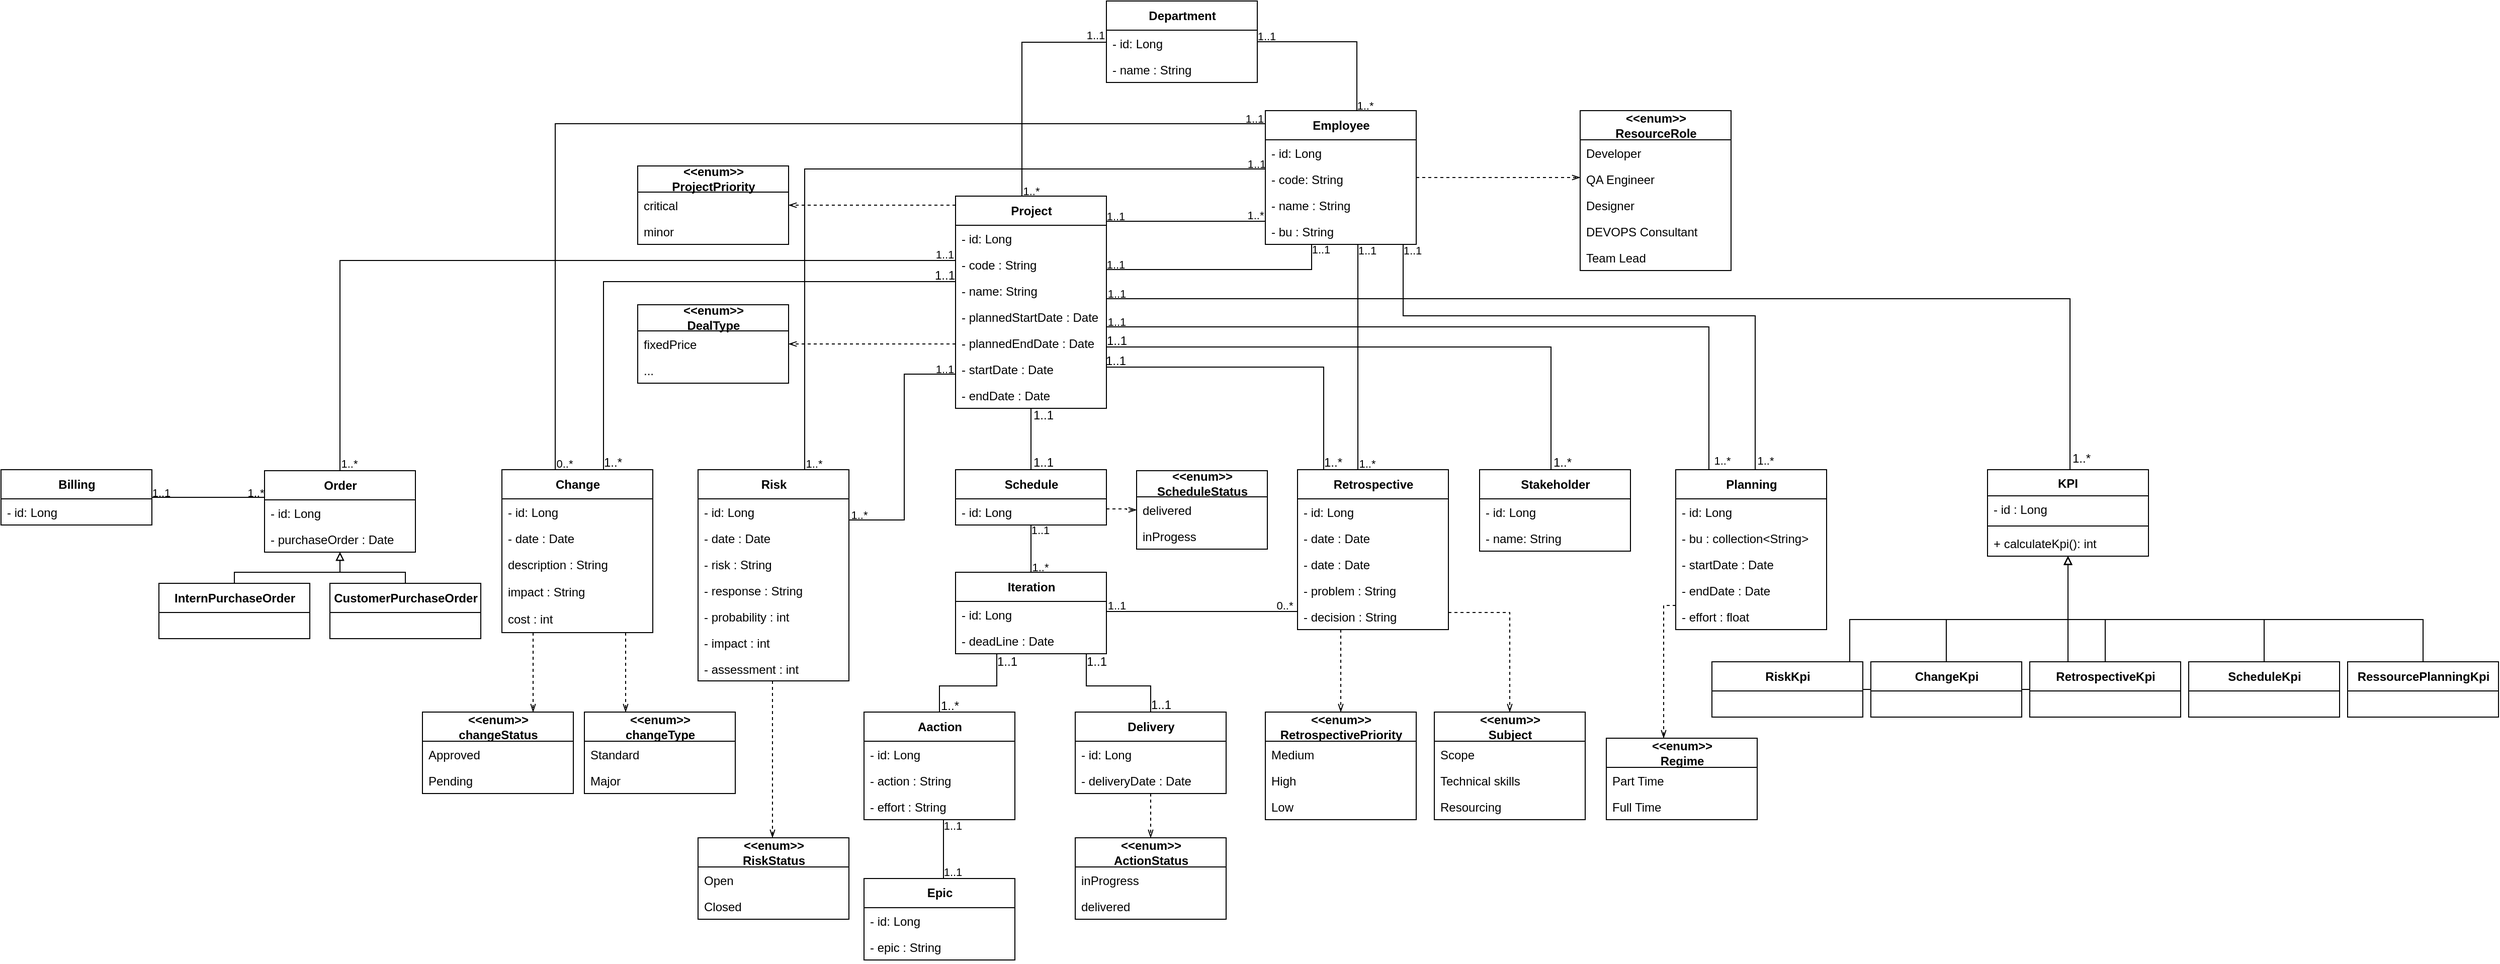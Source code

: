 <mxfile version="17.1.3" type="github">
  <diagram id="ZzxrlvWUQ_60_Tlj4p9M" name="Page-1">
    <mxGraphModel dx="1536" dy="1522" grid="0" gridSize="10" guides="1" tooltips="1" connect="1" arrows="1" fold="1" page="1" pageScale="1" pageWidth="827" pageHeight="1169" background="none" math="0" shadow="0">
      <root>
        <mxCell id="0" />
        <mxCell id="1" parent="0" />
        <mxCell id="LXBsNq9MPwbSmUP3T4pk-28" style="rounded=0;orthogonalLoop=1;jettySize=auto;html=1;endArrow=openThin;endFill=0;edgeStyle=orthogonalEdgeStyle;dashed=1;" parent="1" source="bmPnxDkmpWRlroX5KugM-1" target="LXBsNq9MPwbSmUP3T4pk-24" edge="1">
          <mxGeometry relative="1" as="geometry">
            <Array as="points">
              <mxPoint x="269" y="61" />
              <mxPoint x="269" y="61" />
            </Array>
            <mxPoint x="306" y="83.5" as="sourcePoint" />
            <mxPoint x="132" y="-13.0" as="targetPoint" />
          </mxGeometry>
        </mxCell>
        <mxCell id="LXBsNq9MPwbSmUP3T4pk-36" style="rounded=0;orthogonalLoop=1;jettySize=auto;html=1;endArrow=openThin;endFill=0;edgeStyle=orthogonalEdgeStyle;dashed=1;" parent="1" source="bmPnxDkmpWRlroX5KugM-1" target="LXBsNq9MPwbSmUP3T4pk-32" edge="1">
          <mxGeometry relative="1" as="geometry">
            <Array as="points">
              <mxPoint x="273" y="199" />
              <mxPoint x="273" y="199" />
            </Array>
          </mxGeometry>
        </mxCell>
        <mxCell id="LXBsNq9MPwbSmUP3T4pk-177" style="edgeStyle=orthogonalEdgeStyle;rounded=0;orthogonalLoop=1;jettySize=auto;html=1;endArrow=none;endFill=0;" parent="1" source="bmPnxDkmpWRlroX5KugM-1" target="zUxcC5oNOnhEC4kRVeSb-7" edge="1">
          <mxGeometry relative="1" as="geometry">
            <Array as="points">
              <mxPoint x="-306" y="116" />
            </Array>
          </mxGeometry>
        </mxCell>
        <mxCell id="LXBsNq9MPwbSmUP3T4pk-178" value="1..1" style="edgeLabel;html=1;align=center;verticalAlign=middle;resizable=0;points=[];labelBackgroundColor=none;" parent="LXBsNq9MPwbSmUP3T4pk-177" vertex="1" connectable="0">
          <mxGeometry x="-0.945" relative="1" as="geometry">
            <mxPoint x="11" y="-6" as="offset" />
          </mxGeometry>
        </mxCell>
        <mxCell id="LXBsNq9MPwbSmUP3T4pk-179" value="1..*" style="edgeLabel;html=1;align=center;verticalAlign=middle;resizable=0;points=[];labelBackgroundColor=none;" parent="LXBsNq9MPwbSmUP3T4pk-177" vertex="1" connectable="0">
          <mxGeometry x="0.936" relative="1" as="geometry">
            <mxPoint x="9" y="19" as="offset" />
          </mxGeometry>
        </mxCell>
        <mxCell id="ImYd4CQaT7OKS1S3fFxM-6" value="" style="edgeStyle=orthogonalEdgeStyle;rounded=0;orthogonalLoop=1;jettySize=auto;html=1;endArrow=none;endFill=0;" parent="1" source="bmPnxDkmpWRlroX5KugM-1" target="bmPnxDkmpWRlroX5KugM-4" edge="1">
          <mxGeometry relative="1" as="geometry">
            <Array as="points">
              <mxPoint x="372" y="-101" />
            </Array>
          </mxGeometry>
        </mxCell>
        <mxCell id="ImYd4CQaT7OKS1S3fFxM-7" value="1..*" style="edgeLabel;html=1;align=center;verticalAlign=middle;resizable=0;points=[];labelBackgroundColor=none;" parent="ImYd4CQaT7OKS1S3fFxM-6" vertex="1" connectable="0">
          <mxGeometry x="-0.864" y="2" relative="1" as="geometry">
            <mxPoint x="11" y="11" as="offset" />
          </mxGeometry>
        </mxCell>
        <mxCell id="ImYd4CQaT7OKS1S3fFxM-8" value="1..1" style="edgeLabel;html=1;align=center;verticalAlign=middle;resizable=0;points=[];labelBackgroundColor=none;" parent="ImYd4CQaT7OKS1S3fFxM-6" vertex="1" connectable="0">
          <mxGeometry x="0.913" y="1" relative="1" as="geometry">
            <mxPoint x="-1" y="-6" as="offset" />
          </mxGeometry>
        </mxCell>
        <mxCell id="bmPnxDkmpWRlroX5KugM-1" value="Project" style="swimlane;fontStyle=1;align=center;verticalAlign=middle;childLayout=stackLayout;horizontal=1;startSize=29;horizontalStack=0;resizeParent=1;resizeParentMax=0;resizeLast=0;collapsible=0;marginBottom=0;html=1;fontSize=12;labelPosition=center;verticalLabelPosition=middle;container=0;strokeColor=default;swimlaneLine=1;rounded=0;shadow=0;glass=0;sketch=0;perimeterSpacing=0;" parent="1" vertex="1">
          <mxGeometry x="306" y="52" width="150" height="211" as="geometry" />
        </mxCell>
        <mxCell id="LXBsNq9MPwbSmUP3T4pk-15" value="- id: Long" style="text;strokeColor=none;fillColor=none;align=left;verticalAlign=top;spacingLeft=4;spacingRight=4;overflow=hidden;rotatable=0;points=[[0,0.5],[1,0.5]];portConstraint=eastwest;container=0;" parent="bmPnxDkmpWRlroX5KugM-1" vertex="1">
          <mxGeometry y="29" width="150" height="26" as="geometry" />
        </mxCell>
        <mxCell id="LXBsNq9MPwbSmUP3T4pk-20" value="- code : String" style="text;strokeColor=none;fillColor=none;align=left;verticalAlign=top;spacingLeft=4;spacingRight=4;overflow=hidden;rotatable=0;points=[[0,0.5],[1,0.5]];portConstraint=eastwest;container=0;" parent="bmPnxDkmpWRlroX5KugM-1" vertex="1">
          <mxGeometry y="55" width="150" height="26" as="geometry" />
        </mxCell>
        <mxCell id="LXBsNq9MPwbSmUP3T4pk-21" value="- name: String" style="text;strokeColor=none;fillColor=none;align=left;verticalAlign=top;spacingLeft=4;spacingRight=4;overflow=hidden;rotatable=0;points=[[0,0.5],[1,0.5]];portConstraint=eastwest;container=0;" parent="bmPnxDkmpWRlroX5KugM-1" vertex="1">
          <mxGeometry y="81" width="150" height="26" as="geometry" />
        </mxCell>
        <mxCell id="LXBsNq9MPwbSmUP3T4pk-23" value="- plannedStartDate : Date" style="text;strokeColor=none;fillColor=none;align=left;verticalAlign=top;spacingLeft=4;spacingRight=4;overflow=hidden;rotatable=0;points=[[0,0.5],[1,0.5]];portConstraint=eastwest;container=0;" parent="bmPnxDkmpWRlroX5KugM-1" vertex="1">
          <mxGeometry y="107" width="150" height="26" as="geometry" />
        </mxCell>
        <mxCell id="LXBsNq9MPwbSmUP3T4pk-31" value="- plannedEndDate : Date" style="text;strokeColor=none;fillColor=none;align=left;verticalAlign=top;spacingLeft=4;spacingRight=4;overflow=hidden;rotatable=0;points=[[0,0.5],[1,0.5]];portConstraint=eastwest;container=0;" parent="bmPnxDkmpWRlroX5KugM-1" vertex="1">
          <mxGeometry y="133" width="150" height="26" as="geometry" />
        </mxCell>
        <mxCell id="LXBsNq9MPwbSmUP3T4pk-40" value="- startDate : Date" style="text;strokeColor=none;fillColor=none;align=left;verticalAlign=top;spacingLeft=4;spacingRight=4;overflow=hidden;rotatable=0;points=[[0,0.5],[1,0.5]];portConstraint=eastwest;container=0;" parent="bmPnxDkmpWRlroX5KugM-1" vertex="1">
          <mxGeometry y="159" width="150" height="26" as="geometry" />
        </mxCell>
        <mxCell id="LXBsNq9MPwbSmUP3T4pk-41" value="- endDate : Date" style="text;strokeColor=none;fillColor=none;align=left;verticalAlign=top;spacingLeft=4;spacingRight=4;overflow=hidden;rotatable=0;points=[[0,0.5],[1,0.5]];portConstraint=eastwest;container=0;" parent="bmPnxDkmpWRlroX5KugM-1" vertex="1">
          <mxGeometry y="185" width="150" height="26" as="geometry" />
        </mxCell>
        <mxCell id="ImYd4CQaT7OKS1S3fFxM-2" style="edgeStyle=orthogonalEdgeStyle;rounded=0;orthogonalLoop=1;jettySize=auto;html=1;endArrow=none;endFill=0;" parent="1" source="bmPnxDkmpWRlroX5KugM-4" target="bmPnxDkmpWRlroX5KugM-7" edge="1">
          <mxGeometry relative="1" as="geometry">
            <Array as="points">
              <mxPoint x="705" y="-101" />
            </Array>
          </mxGeometry>
        </mxCell>
        <mxCell id="ImYd4CQaT7OKS1S3fFxM-4" value="1..*" style="edgeLabel;html=1;align=center;verticalAlign=middle;resizable=0;points=[];labelBackgroundColor=none;" parent="ImYd4CQaT7OKS1S3fFxM-2" vertex="1" connectable="0">
          <mxGeometry x="0.982" y="-1" relative="1" as="geometry">
            <mxPoint x="9" y="-4" as="offset" />
          </mxGeometry>
        </mxCell>
        <mxCell id="ImYd4CQaT7OKS1S3fFxM-5" value="1..1" style="edgeLabel;html=1;align=center;verticalAlign=middle;resizable=0;points=[];labelBackgroundColor=none;" parent="ImYd4CQaT7OKS1S3fFxM-2" vertex="1" connectable="0">
          <mxGeometry x="-0.986" relative="1" as="geometry">
            <mxPoint x="8" y="-6" as="offset" />
          </mxGeometry>
        </mxCell>
        <mxCell id="bmPnxDkmpWRlroX5KugM-4" value="Department" style="swimlane;fontStyle=1;align=center;verticalAlign=middle;childLayout=stackLayout;horizontal=1;startSize=29;horizontalStack=0;resizeParent=1;resizeParentMax=0;resizeLast=0;collapsible=0;marginBottom=0;html=1;fontSize=12;labelPosition=center;verticalLabelPosition=middle;container=0;" parent="1" vertex="1">
          <mxGeometry x="456" y="-142" width="150" height="81" as="geometry" />
        </mxCell>
        <mxCell id="LXBsNq9MPwbSmUP3T4pk-153" value="- id: Long" style="text;strokeColor=none;fillColor=none;align=left;verticalAlign=top;spacingLeft=4;spacingRight=4;overflow=hidden;rotatable=0;points=[[0,0.5],[1,0.5]];portConstraint=eastwest;container=0;" parent="bmPnxDkmpWRlroX5KugM-4" vertex="1">
          <mxGeometry y="29" width="150" height="26" as="geometry" />
        </mxCell>
        <mxCell id="LXBsNq9MPwbSmUP3T4pk-154" value="- name : String" style="text;strokeColor=none;fillColor=none;align=left;verticalAlign=top;spacingLeft=4;spacingRight=4;overflow=hidden;rotatable=0;points=[[0,0.5],[1,0.5]];portConstraint=eastwest;container=0;" parent="bmPnxDkmpWRlroX5KugM-4" vertex="1">
          <mxGeometry y="55" width="150" height="26" as="geometry" />
        </mxCell>
        <mxCell id="bmPnxDkmpWRlroX5KugM-7" value="Employee" style="swimlane;fontStyle=1;align=center;verticalAlign=middle;childLayout=stackLayout;horizontal=1;startSize=29;horizontalStack=0;resizeParent=1;resizeParentMax=0;resizeLast=0;collapsible=0;marginBottom=0;html=1;fontSize=12;labelPosition=center;verticalLabelPosition=middle;container=0;" parent="1" vertex="1">
          <mxGeometry x="614" y="-33" width="150" height="133" as="geometry" />
        </mxCell>
        <mxCell id="LXBsNq9MPwbSmUP3T4pk-193" value="- id: Long" style="text;strokeColor=none;fillColor=none;align=left;verticalAlign=top;spacingLeft=4;spacingRight=4;overflow=hidden;rotatable=0;points=[[0,0.5],[1,0.5]];portConstraint=eastwest;container=0;" parent="bmPnxDkmpWRlroX5KugM-7" vertex="1">
          <mxGeometry y="29" width="150" height="26" as="geometry" />
        </mxCell>
        <mxCell id="LXBsNq9MPwbSmUP3T4pk-194" value="- code: String" style="text;strokeColor=none;fillColor=none;align=left;verticalAlign=top;spacingLeft=4;spacingRight=4;overflow=hidden;rotatable=0;points=[[0,0.5],[1,0.5]];portConstraint=eastwest;container=0;" parent="bmPnxDkmpWRlroX5KugM-7" vertex="1">
          <mxGeometry y="55" width="150" height="26" as="geometry" />
        </mxCell>
        <mxCell id="LXBsNq9MPwbSmUP3T4pk-195" value="- name : String" style="text;strokeColor=none;fillColor=none;align=left;verticalAlign=top;spacingLeft=4;spacingRight=4;overflow=hidden;rotatable=0;points=[[0,0.5],[1,0.5]];portConstraint=eastwest;container=0;" parent="bmPnxDkmpWRlroX5KugM-7" vertex="1">
          <mxGeometry y="81" width="150" height="26" as="geometry" />
        </mxCell>
        <mxCell id="ImYd4CQaT7OKS1S3fFxM-15" value="- bu : String" style="text;strokeColor=none;fillColor=none;align=left;verticalAlign=top;spacingLeft=4;spacingRight=4;overflow=hidden;rotatable=0;points=[[0,0.5],[1,0.5]];portConstraint=eastwest;container=0;" parent="bmPnxDkmpWRlroX5KugM-7" vertex="1">
          <mxGeometry y="107" width="150" height="26" as="geometry" />
        </mxCell>
        <mxCell id="bmPnxDkmpWRlroX5KugM-29" style="edgeStyle=orthogonalEdgeStyle;shape=connector;rounded=0;orthogonalLoop=1;jettySize=auto;html=1;labelBackgroundColor=default;fontFamily=Helvetica;fontSize=12;fontColor=default;endArrow=none;endFill=0;strokeColor=default;align=center;labelPosition=center;verticalLabelPosition=middle;verticalAlign=middle;" parent="1" source="bmPnxDkmpWRlroX5KugM-14" target="bmPnxDkmpWRlroX5KugM-1" edge="1">
          <mxGeometry relative="1" as="geometry" />
        </mxCell>
        <mxCell id="bmPnxDkmpWRlroX5KugM-30" value="1..1" style="edgeLabel;html=1;align=center;verticalAlign=middle;resizable=0;points=[];fontSize=12;fontFamily=Helvetica;fontColor=default;labelPosition=center;verticalLabelPosition=middle;labelBackgroundColor=none;container=0;" parent="bmPnxDkmpWRlroX5KugM-29" vertex="1" connectable="0">
          <mxGeometry x="0.78" y="-2" relative="1" as="geometry">
            <mxPoint x="10" as="offset" />
          </mxGeometry>
        </mxCell>
        <mxCell id="bmPnxDkmpWRlroX5KugM-31" value="1..1" style="edgeLabel;html=1;align=center;verticalAlign=middle;resizable=0;points=[];fontSize=12;fontFamily=Helvetica;fontColor=default;labelPosition=center;verticalLabelPosition=middle;labelBackgroundColor=none;container=0;" parent="bmPnxDkmpWRlroX5KugM-29" vertex="1" connectable="0">
          <mxGeometry x="-0.685" relative="1" as="geometry">
            <mxPoint x="12" y="2" as="offset" />
          </mxGeometry>
        </mxCell>
        <mxCell id="LXBsNq9MPwbSmUP3T4pk-88" style="rounded=0;orthogonalLoop=1;jettySize=auto;html=1;endArrow=none;endFill=0;edgeStyle=orthogonalEdgeStyle;" parent="1" target="bmPnxDkmpWRlroX5KugM-7" edge="1" source="bmPnxDkmpWRlroX5KugM-17">
          <mxGeometry relative="1" as="geometry">
            <mxPoint x="602" y="829.98" as="targetPoint" />
            <mxPoint x="445" y="568.48" as="sourcePoint" />
            <Array as="points">
              <mxPoint x="156" y="25" />
            </Array>
          </mxGeometry>
        </mxCell>
        <mxCell id="LXBsNq9MPwbSmUP3T4pk-89" value="1..1" style="edgeLabel;html=1;align=center;verticalAlign=middle;resizable=0;points=[];labelBackgroundColor=none;container=0;" parent="LXBsNq9MPwbSmUP3T4pk-88" vertex="1" connectable="0">
          <mxGeometry x="0.952" relative="1" as="geometry">
            <mxPoint x="9" y="-5" as="offset" />
          </mxGeometry>
        </mxCell>
        <mxCell id="LXBsNq9MPwbSmUP3T4pk-91" value="1..*" style="edgeLabel;html=1;align=center;verticalAlign=middle;resizable=0;points=[];labelBackgroundColor=none;container=0;" parent="LXBsNq9MPwbSmUP3T4pk-88" vertex="1" connectable="0">
          <mxGeometry x="-0.987" y="1" relative="1" as="geometry">
            <mxPoint x="10" y="-1" as="offset" />
          </mxGeometry>
        </mxCell>
        <mxCell id="bmPnxDkmpWRlroX5KugM-38" style="shape=connector;rounded=0;orthogonalLoop=1;jettySize=auto;html=1;labelBackgroundColor=default;fontFamily=Helvetica;fontSize=12;fontColor=default;endArrow=none;endFill=0;strokeColor=default;align=center;labelPosition=center;verticalLabelPosition=middle;verticalAlign=middle;edgeStyle=orthogonalEdgeStyle;" parent="1" source="bmPnxDkmpWRlroX5KugM-18" target="bmPnxDkmpWRlroX5KugM-1" edge="1">
          <mxGeometry relative="1" as="geometry">
            <Array as="points">
              <mxPoint x="-44" y="137" />
            </Array>
          </mxGeometry>
        </mxCell>
        <mxCell id="bmPnxDkmpWRlroX5KugM-39" value="1..1" style="edgeLabel;html=1;align=center;verticalAlign=middle;resizable=0;points=[];fontSize=12;fontFamily=Helvetica;fontColor=default;labelPosition=center;verticalLabelPosition=middle;labelBackgroundColor=none;container=0;" parent="bmPnxDkmpWRlroX5KugM-38" vertex="1" connectable="0">
          <mxGeometry x="0.909" y="-1" relative="1" as="geometry">
            <mxPoint x="13" y="-7" as="offset" />
          </mxGeometry>
        </mxCell>
        <mxCell id="bmPnxDkmpWRlroX5KugM-40" value="1..*" style="edgeLabel;html=1;align=center;verticalAlign=middle;resizable=0;points=[];fontSize=12;fontFamily=Helvetica;fontColor=default;labelPosition=center;verticalLabelPosition=middle;labelBackgroundColor=none;container=0;" parent="bmPnxDkmpWRlroX5KugM-38" vertex="1" connectable="0">
          <mxGeometry x="-0.963" y="-1" relative="1" as="geometry">
            <mxPoint x="8" y="3" as="offset" />
          </mxGeometry>
        </mxCell>
        <mxCell id="LXBsNq9MPwbSmUP3T4pk-111" style="rounded=0;orthogonalLoop=1;jettySize=auto;html=1;endArrow=openThin;endFill=0;edgeStyle=orthogonalEdgeStyle;dashed=1;" parent="1" source="bmPnxDkmpWRlroX5KugM-18" target="LXBsNq9MPwbSmUP3T4pk-108" edge="1">
          <mxGeometry relative="1" as="geometry">
            <Array as="points">
              <mxPoint x="-22" y="549" />
              <mxPoint x="-22" y="549" />
            </Array>
          </mxGeometry>
        </mxCell>
        <mxCell id="LXBsNq9MPwbSmUP3T4pk-115" style="rounded=0;orthogonalLoop=1;jettySize=auto;html=1;endArrow=openThin;endFill=0;edgeStyle=orthogonalEdgeStyle;dashed=1;" parent="1" source="bmPnxDkmpWRlroX5KugM-18" target="LXBsNq9MPwbSmUP3T4pk-112" edge="1">
          <mxGeometry relative="1" as="geometry">
            <Array as="points">
              <mxPoint x="-114" y="524" />
              <mxPoint x="-114" y="524" />
            </Array>
          </mxGeometry>
        </mxCell>
        <mxCell id="bmPnxDkmpWRlroX5KugM-18" value="&lt;span style=&quot;font-size: 12px&quot;&gt;Change&lt;/span&gt;" style="swimlane;fontStyle=1;align=center;verticalAlign=middle;childLayout=stackLayout;horizontal=1;startSize=29;horizontalStack=0;resizeParent=1;resizeParentMax=0;resizeLast=0;collapsible=0;marginBottom=0;html=1;shadow=0;fontSize=12;labelPosition=center;verticalLabelPosition=middle;container=0;" parent="1" vertex="1">
          <mxGeometry x="-145" y="324" width="150" height="162" as="geometry" />
        </mxCell>
        <mxCell id="LXBsNq9MPwbSmUP3T4pk-107" value="- id: Long" style="text;strokeColor=none;fillColor=none;align=left;verticalAlign=top;spacingLeft=4;spacingRight=4;overflow=hidden;rotatable=0;points=[[0,0.5],[1,0.5]];portConstraint=eastwest;container=0;" parent="bmPnxDkmpWRlroX5KugM-18" vertex="1">
          <mxGeometry y="29" width="150" height="26" as="geometry" />
        </mxCell>
        <mxCell id="LXBsNq9MPwbSmUP3T4pk-118" value="- date : Date" style="text;strokeColor=none;fillColor=none;align=left;verticalAlign=top;spacingLeft=4;spacingRight=4;overflow=hidden;rotatable=0;points=[[0,0.5],[1,0.5]];portConstraint=eastwest;container=0;" parent="bmPnxDkmpWRlroX5KugM-18" vertex="1">
          <mxGeometry y="55" width="150" height="26" as="geometry" />
        </mxCell>
        <mxCell id="LXBsNq9MPwbSmUP3T4pk-119" value="description : String " style="text;strokeColor=none;fillColor=none;align=left;verticalAlign=top;spacingLeft=4;spacingRight=4;overflow=hidden;rotatable=0;points=[[0,0.5],[1,0.5]];portConstraint=eastwest;container=0;" parent="bmPnxDkmpWRlroX5KugM-18" vertex="1">
          <mxGeometry y="81" width="150" height="27" as="geometry" />
        </mxCell>
        <mxCell id="LXBsNq9MPwbSmUP3T4pk-120" value="impact : String" style="text;strokeColor=none;fillColor=none;align=left;verticalAlign=top;spacingLeft=4;spacingRight=4;overflow=hidden;rotatable=0;points=[[0,0.5],[1,0.5]];portConstraint=eastwest;container=0;" parent="bmPnxDkmpWRlroX5KugM-18" vertex="1">
          <mxGeometry y="108" width="150" height="27" as="geometry" />
        </mxCell>
        <mxCell id="LXBsNq9MPwbSmUP3T4pk-121" value="cost : int" style="text;strokeColor=none;fillColor=none;align=left;verticalAlign=top;spacingLeft=4;spacingRight=4;overflow=hidden;rotatable=0;points=[[0,0.5],[1,0.5]];portConstraint=eastwest;container=0;" parent="bmPnxDkmpWRlroX5KugM-18" vertex="1">
          <mxGeometry y="135" width="150" height="27" as="geometry" />
        </mxCell>
        <mxCell id="bmPnxDkmpWRlroX5KugM-32" style="shape=connector;rounded=0;orthogonalLoop=1;jettySize=auto;html=1;labelBackgroundColor=default;fontFamily=Helvetica;fontSize=12;fontColor=default;endArrow=none;endFill=0;strokeColor=default;align=center;labelPosition=center;verticalLabelPosition=middle;verticalAlign=middle;edgeStyle=orthogonalEdgeStyle;" parent="1" source="bmPnxDkmpWRlroX5KugM-19" target="bmPnxDkmpWRlroX5KugM-1" edge="1">
          <mxGeometry relative="1" as="geometry">
            <Array as="points">
              <mxPoint x="672" y="222" />
            </Array>
            <mxPoint x="544" y="258" as="targetPoint" />
          </mxGeometry>
        </mxCell>
        <mxCell id="bmPnxDkmpWRlroX5KugM-33" value="1..*" style="edgeLabel;html=1;align=center;verticalAlign=middle;resizable=0;points=[];fontSize=12;fontFamily=Helvetica;fontColor=default;labelPosition=center;verticalLabelPosition=middle;labelBackgroundColor=none;container=0;" parent="bmPnxDkmpWRlroX5KugM-32" vertex="1" connectable="0">
          <mxGeometry x="-0.908" relative="1" as="geometry">
            <mxPoint x="9" y="7" as="offset" />
          </mxGeometry>
        </mxCell>
        <mxCell id="bmPnxDkmpWRlroX5KugM-34" value="1..1" style="edgeLabel;html=1;align=center;verticalAlign=middle;resizable=0;points=[];fontSize=12;fontFamily=Helvetica;fontColor=default;labelPosition=center;verticalLabelPosition=middle;labelBackgroundColor=none;container=0;" parent="bmPnxDkmpWRlroX5KugM-32" vertex="1" connectable="0">
          <mxGeometry x="0.942" y="1" relative="1" as="geometry">
            <mxPoint y="-7" as="offset" />
          </mxGeometry>
        </mxCell>
        <mxCell id="LXBsNq9MPwbSmUP3T4pk-59" style="rounded=0;orthogonalLoop=1;jettySize=auto;html=1;endArrow=none;endFill=0;edgeStyle=orthogonalEdgeStyle;" parent="1" source="bmPnxDkmpWRlroX5KugM-19" target="zUxcC5oNOnhEC4kRVeSb-39" edge="1">
          <mxGeometry relative="1" as="geometry">
            <Array as="points">
              <mxPoint x="517" y="465" />
              <mxPoint x="517" y="465" />
            </Array>
          </mxGeometry>
        </mxCell>
        <mxCell id="LXBsNq9MPwbSmUP3T4pk-60" value="0..*" style="edgeLabel;html=1;align=center;verticalAlign=middle;resizable=0;points=[];labelBackgroundColor=none;container=0;" parent="LXBsNq9MPwbSmUP3T4pk-59" vertex="1" connectable="0">
          <mxGeometry x="-0.809" y="-1" relative="1" as="geometry">
            <mxPoint x="5" y="-5" as="offset" />
          </mxGeometry>
        </mxCell>
        <mxCell id="LXBsNq9MPwbSmUP3T4pk-61" value="1..1" style="edgeLabel;html=1;align=center;verticalAlign=middle;resizable=0;points=[];labelBackgroundColor=none;container=0;" parent="LXBsNq9MPwbSmUP3T4pk-59" vertex="1" connectable="0">
          <mxGeometry x="0.905" relative="1" as="geometry">
            <mxPoint x="1" y="-6" as="offset" />
          </mxGeometry>
        </mxCell>
        <mxCell id="LXBsNq9MPwbSmUP3T4pk-82" style="rounded=0;orthogonalLoop=1;jettySize=auto;html=1;endArrow=openThin;endFill=0;edgeStyle=orthogonalEdgeStyle;dashed=1;" parent="1" source="bmPnxDkmpWRlroX5KugM-19" target="LXBsNq9MPwbSmUP3T4pk-78" edge="1">
          <mxGeometry relative="1" as="geometry">
            <mxPoint x="817" y="264" as="targetPoint" />
            <Array as="points">
              <mxPoint x="689" y="514" />
              <mxPoint x="689" y="514" />
            </Array>
          </mxGeometry>
        </mxCell>
        <mxCell id="bmPnxDkmpWRlroX5KugM-19" value="&lt;span style=&quot;font-size: 12px&quot;&gt;Retrospective&lt;/span&gt;" style="swimlane;fontStyle=1;align=center;verticalAlign=middle;childLayout=stackLayout;horizontal=1;startSize=29;horizontalStack=0;resizeParent=1;resizeParentMax=0;resizeLast=0;collapsible=0;marginBottom=0;html=1;shadow=0;fontSize=12;labelPosition=center;verticalLabelPosition=middle;container=0;" parent="1" vertex="1">
          <mxGeometry x="646" y="324" width="150" height="159" as="geometry" />
        </mxCell>
        <mxCell id="LXBsNq9MPwbSmUP3T4pk-63" value="- id: Long" style="text;strokeColor=none;fillColor=none;align=left;verticalAlign=top;spacingLeft=4;spacingRight=4;overflow=hidden;rotatable=0;points=[[0,0.5],[1,0.5]];portConstraint=eastwest;container=0;" parent="bmPnxDkmpWRlroX5KugM-19" vertex="1">
          <mxGeometry y="29" width="150" height="26" as="geometry" />
        </mxCell>
        <mxCell id="EAzbkTGi8DtuOIiVOeGU-1" value="- date : Date" style="text;strokeColor=none;fillColor=none;align=left;verticalAlign=top;spacingLeft=4;spacingRight=4;overflow=hidden;rotatable=0;points=[[0,0.5],[1,0.5]];portConstraint=eastwest;container=0;" vertex="1" parent="bmPnxDkmpWRlroX5KugM-19">
          <mxGeometry y="55" width="150" height="26" as="geometry" />
        </mxCell>
        <mxCell id="LXBsNq9MPwbSmUP3T4pk-64" value="- date : Date" style="text;strokeColor=none;fillColor=none;align=left;verticalAlign=top;spacingLeft=4;spacingRight=4;overflow=hidden;rotatable=0;points=[[0,0.5],[1,0.5]];portConstraint=eastwest;container=0;" parent="bmPnxDkmpWRlroX5KugM-19" vertex="1">
          <mxGeometry y="81" width="150" height="26" as="geometry" />
        </mxCell>
        <mxCell id="LXBsNq9MPwbSmUP3T4pk-65" value="- problem : String" style="text;strokeColor=none;fillColor=none;align=left;verticalAlign=top;spacingLeft=4;spacingRight=4;overflow=hidden;rotatable=0;points=[[0,0.5],[1,0.5]];portConstraint=eastwest;container=0;" parent="bmPnxDkmpWRlroX5KugM-19" vertex="1">
          <mxGeometry y="107" width="150" height="26" as="geometry" />
        </mxCell>
        <mxCell id="LXBsNq9MPwbSmUP3T4pk-66" value="- decision : String" style="text;strokeColor=none;fillColor=none;align=left;verticalAlign=top;spacingLeft=4;spacingRight=4;overflow=hidden;rotatable=0;points=[[0,0.5],[1,0.5]];portConstraint=eastwest;container=0;" parent="bmPnxDkmpWRlroX5KugM-19" vertex="1">
          <mxGeometry y="133" width="150" height="26" as="geometry" />
        </mxCell>
        <mxCell id="ImYd4CQaT7OKS1S3fFxM-9" value="" style="edgeStyle=orthogonalEdgeStyle;rounded=0;orthogonalLoop=1;jettySize=auto;html=1;endArrow=none;endFill=0;" parent="1" source="zUxcC5oNOnhEC4kRVeSb-26" target="zUxcC5oNOnhEC4kRVeSb-7" edge="1">
          <mxGeometry relative="1" as="geometry">
            <Array as="points">
              <mxPoint x="-446" y="352" />
              <mxPoint x="-446" y="352" />
            </Array>
          </mxGeometry>
        </mxCell>
        <mxCell id="ImYd4CQaT7OKS1S3fFxM-11" value="1..*" style="edgeLabel;html=1;align=center;verticalAlign=middle;resizable=0;points=[];labelBackgroundColor=none;" parent="ImYd4CQaT7OKS1S3fFxM-9" vertex="1" connectable="0">
          <mxGeometry x="0.686" relative="1" as="geometry">
            <mxPoint x="8" y="-5" as="offset" />
          </mxGeometry>
        </mxCell>
        <mxCell id="ImYd4CQaT7OKS1S3fFxM-12" value="1..1" style="edgeLabel;html=1;align=center;verticalAlign=middle;resizable=0;points=[];labelBackgroundColor=none;" parent="ImYd4CQaT7OKS1S3fFxM-9" vertex="1" connectable="0">
          <mxGeometry x="-0.824" relative="1" as="geometry">
            <mxPoint x="-1" y="-5" as="offset" />
          </mxGeometry>
        </mxCell>
        <mxCell id="zUxcC5oNOnhEC4kRVeSb-26" value="Billing" style="swimlane;fontStyle=1;align=center;verticalAlign=middle;childLayout=stackLayout;horizontal=1;startSize=29;horizontalStack=0;resizeParent=1;resizeParentMax=0;resizeLast=0;collapsible=0;marginBottom=0;html=1;fontSize=12;labelPosition=center;verticalLabelPosition=middle;container=0;" parent="1" vertex="1">
          <mxGeometry x="-643" y="324" width="150" height="55" as="geometry" />
        </mxCell>
        <mxCell id="ImYd4CQaT7OKS1S3fFxM-10" value="- id: Long" style="text;strokeColor=none;fillColor=none;align=left;verticalAlign=top;spacingLeft=4;spacingRight=4;overflow=hidden;rotatable=0;points=[[0,0.5],[1,0.5]];portConstraint=eastwest;container=0;" parent="zUxcC5oNOnhEC4kRVeSb-26" vertex="1">
          <mxGeometry y="29" width="150" height="26" as="geometry" />
        </mxCell>
        <mxCell id="zUxcC5oNOnhEC4kRVeSb-31" style="shape=connector;rounded=0;sketch=0;orthogonalLoop=1;jettySize=auto;html=1;shadow=0;labelBackgroundColor=default;fontFamily=Helvetica;fontSize=12;fontColor=default;startArrow=none;startFill=0;endArrow=none;endFill=0;strokeColor=default;edgeStyle=orthogonalEdgeStyle;" parent="1" source="zUxcC5oNOnhEC4kRVeSb-30" target="bmPnxDkmpWRlroX5KugM-1" edge="1">
          <mxGeometry relative="1" as="geometry">
            <mxPoint x="459" y="201.059" as="targetPoint" />
            <mxPoint x="905" y="323" as="sourcePoint" />
            <Array as="points">
              <mxPoint x="898" y="202" />
            </Array>
          </mxGeometry>
        </mxCell>
        <mxCell id="zUxcC5oNOnhEC4kRVeSb-32" value="1..1" style="edgeLabel;html=1;align=center;verticalAlign=middle;resizable=0;points=[];fontSize=12;fontFamily=Helvetica;fontColor=default;labelBackgroundColor=none;container=0;" parent="zUxcC5oNOnhEC4kRVeSb-31" vertex="1" connectable="0">
          <mxGeometry x="0.91" y="1" relative="1" as="geometry">
            <mxPoint x="-16" y="-7" as="offset" />
          </mxGeometry>
        </mxCell>
        <mxCell id="zUxcC5oNOnhEC4kRVeSb-33" value="1..*" style="edgeLabel;html=1;align=center;verticalAlign=middle;resizable=0;points=[];fontSize=12;fontFamily=Helvetica;fontColor=default;labelBackgroundColor=none;container=0;" parent="zUxcC5oNOnhEC4kRVeSb-31" vertex="1" connectable="0">
          <mxGeometry x="-0.503" y="-1" relative="1" as="geometry">
            <mxPoint x="29" y="116" as="offset" />
          </mxGeometry>
        </mxCell>
        <mxCell id="zUxcC5oNOnhEC4kRVeSb-30" value="Stakeholder" style="swimlane;fontStyle=1;align=center;verticalAlign=middle;childLayout=stackLayout;horizontal=1;startSize=29;horizontalStack=0;resizeParent=1;resizeParentMax=0;resizeLast=0;collapsible=0;marginBottom=0;html=1;shadow=0;fontSize=12;labelPosition=center;verticalLabelPosition=middle;container=0;" parent="1" vertex="1">
          <mxGeometry x="827" y="324" width="150" height="81" as="geometry" />
        </mxCell>
        <mxCell id="LXBsNq9MPwbSmUP3T4pk-151" value="- id: Long" style="text;strokeColor=none;fillColor=none;align=left;verticalAlign=top;spacingLeft=4;spacingRight=4;overflow=hidden;rotatable=0;points=[[0,0.5],[1,0.5]];portConstraint=eastwest;container=0;" parent="zUxcC5oNOnhEC4kRVeSb-30" vertex="1">
          <mxGeometry y="29" width="150" height="26" as="geometry" />
        </mxCell>
        <mxCell id="LXBsNq9MPwbSmUP3T4pk-152" value="- name: String" style="text;strokeColor=none;fillColor=none;align=left;verticalAlign=top;spacingLeft=4;spacingRight=4;overflow=hidden;rotatable=0;points=[[0,0.5],[1,0.5]];portConstraint=eastwest;container=0;" parent="zUxcC5oNOnhEC4kRVeSb-30" vertex="1">
          <mxGeometry y="55" width="150" height="26" as="geometry" />
        </mxCell>
        <mxCell id="ImYd4CQaT7OKS1S3fFxM-14" value="" style="rounded=0;orthogonalLoop=1;jettySize=auto;html=1;endArrow=none;endFill=0;edgeStyle=orthogonalEdgeStyle;" parent="1" source="zUxcC5oNOnhEC4kRVeSb-44" target="zUxcC5oNOnhEC4kRVeSb-59" edge="1">
          <mxGeometry relative="1" as="geometry">
            <Array as="points">
              <mxPoint x="294" y="700" />
              <mxPoint x="294" y="700" />
            </Array>
          </mxGeometry>
        </mxCell>
        <mxCell id="EAzbkTGi8DtuOIiVOeGU-24" value="1..1" style="edgeLabel;html=1;align=center;verticalAlign=middle;resizable=0;points=[];labelBackgroundColor=none;" vertex="1" connectable="0" parent="ImYd4CQaT7OKS1S3fFxM-14">
          <mxGeometry x="-0.724" y="1" relative="1" as="geometry">
            <mxPoint x="8" y="-2" as="offset" />
          </mxGeometry>
        </mxCell>
        <mxCell id="EAzbkTGi8DtuOIiVOeGU-25" value="1..1" style="edgeLabel;html=1;align=center;verticalAlign=middle;resizable=0;points=[];labelBackgroundColor=none;" vertex="1" connectable="0" parent="ImYd4CQaT7OKS1S3fFxM-14">
          <mxGeometry x="0.817" y="1" relative="1" as="geometry">
            <mxPoint x="8" y="-1" as="offset" />
          </mxGeometry>
        </mxCell>
        <mxCell id="zUxcC5oNOnhEC4kRVeSb-45" style="edgeStyle=orthogonalEdgeStyle;shape=connector;rounded=0;sketch=0;orthogonalLoop=1;jettySize=auto;html=1;shadow=0;labelBackgroundColor=default;fontFamily=Helvetica;fontSize=12;fontColor=default;startArrow=none;startFill=0;endArrow=none;endFill=0;strokeColor=default;jumpStyle=none;" parent="1" source="zUxcC5oNOnhEC4kRVeSb-39" target="zUxcC5oNOnhEC4kRVeSb-44" edge="1">
          <mxGeometry relative="1" as="geometry">
            <mxPoint x="651" y="540.461" as="targetPoint" />
            <mxPoint x="656" y="504" as="sourcePoint" />
            <Array as="points">
              <mxPoint x="347" y="539" />
              <mxPoint x="290" y="539" />
            </Array>
          </mxGeometry>
        </mxCell>
        <mxCell id="zUxcC5oNOnhEC4kRVeSb-46" value="1..*" style="edgeLabel;html=1;align=center;verticalAlign=middle;resizable=0;points=[];fontSize=12;fontFamily=Helvetica;fontColor=default;labelBackgroundColor=none;container=0;" parent="zUxcC5oNOnhEC4kRVeSb-45" vertex="1" connectable="0">
          <mxGeometry x="0.802" y="-1" relative="1" as="geometry">
            <mxPoint x="11" y="5" as="offset" />
          </mxGeometry>
        </mxCell>
        <mxCell id="zUxcC5oNOnhEC4kRVeSb-47" value="1..1" style="edgeLabel;html=1;align=center;verticalAlign=middle;resizable=0;points=[];fontSize=12;fontFamily=Helvetica;fontColor=default;labelBackgroundColor=none;container=0;" parent="zUxcC5oNOnhEC4kRVeSb-45" vertex="1" connectable="0">
          <mxGeometry x="-0.756" y="1" relative="1" as="geometry">
            <mxPoint x="9" y="-6" as="offset" />
          </mxGeometry>
        </mxCell>
        <mxCell id="zUxcC5oNOnhEC4kRVeSb-59" value="Epic" style="swimlane;fontStyle=1;align=center;verticalAlign=middle;childLayout=stackLayout;horizontal=1;startSize=29;horizontalStack=0;resizeParent=1;resizeParentMax=0;resizeLast=0;collapsible=0;marginBottom=0;html=1;fontSize=12;labelPosition=center;verticalLabelPosition=middle;container=0;" parent="1" vertex="1">
          <mxGeometry x="215" y="730.5" width="150" height="81" as="geometry" />
        </mxCell>
        <mxCell id="LXBsNq9MPwbSmUP3T4pk-54" value="- id: Long" style="text;strokeColor=none;fillColor=none;align=left;verticalAlign=top;spacingLeft=4;spacingRight=4;overflow=hidden;rotatable=0;points=[[0,0.5],[1,0.5]];portConstraint=eastwest;container=0;" parent="zUxcC5oNOnhEC4kRVeSb-59" vertex="1">
          <mxGeometry y="29" width="150" height="26" as="geometry" />
        </mxCell>
        <mxCell id="LXBsNq9MPwbSmUP3T4pk-55" value="- epic : String" style="text;strokeColor=none;fillColor=none;align=left;verticalAlign=top;spacingLeft=4;spacingRight=4;overflow=hidden;rotatable=0;points=[[0,0.5],[1,0.5]];portConstraint=eastwest;container=0;" parent="zUxcC5oNOnhEC4kRVeSb-59" vertex="1">
          <mxGeometry y="55" width="150" height="26" as="geometry" />
        </mxCell>
        <mxCell id="zUxcC5oNOnhEC4kRVeSb-75" style="shape=connector;rounded=0;sketch=0;jumpStyle=none;orthogonalLoop=1;jettySize=auto;html=1;shadow=0;labelBackgroundColor=default;fontFamily=Helvetica;fontSize=12;fontColor=default;startArrow=none;startFill=0;endArrow=none;endFill=0;strokeColor=default;edgeStyle=orthogonalEdgeStyle;" parent="1" source="zUxcC5oNOnhEC4kRVeSb-69" target="zUxcC5oNOnhEC4kRVeSb-39" edge="1">
          <mxGeometry relative="1" as="geometry">
            <Array as="points">
              <mxPoint x="500" y="539" />
              <mxPoint x="436" y="539" />
            </Array>
          </mxGeometry>
        </mxCell>
        <mxCell id="zUxcC5oNOnhEC4kRVeSb-92" value="1..1" style="edgeLabel;html=1;align=center;verticalAlign=middle;resizable=0;points=[];fontSize=12;fontFamily=Helvetica;fontColor=default;labelBackgroundColor=none;container=0;" parent="zUxcC5oNOnhEC4kRVeSb-75" vertex="1" connectable="0">
          <mxGeometry x="-0.649" relative="1" as="geometry">
            <mxPoint x="10" y="14" as="offset" />
          </mxGeometry>
        </mxCell>
        <mxCell id="zUxcC5oNOnhEC4kRVeSb-93" value="1..1" style="edgeLabel;html=1;align=center;verticalAlign=middle;resizable=0;points=[];fontSize=12;fontFamily=Helvetica;fontColor=default;labelBackgroundColor=none;container=0;" parent="zUxcC5oNOnhEC4kRVeSb-75" vertex="1" connectable="0">
          <mxGeometry x="0.66" relative="1" as="geometry">
            <mxPoint x="10" y="-13" as="offset" />
          </mxGeometry>
        </mxCell>
        <mxCell id="zUxcC5oNOnhEC4kRVeSb-55" style="shape=connector;rounded=0;sketch=0;orthogonalLoop=1;jettySize=auto;html=1;shadow=0;labelBackgroundColor=default;fontFamily=Helvetica;fontSize=12;fontColor=default;startArrow=none;startFill=0;endArrow=none;endFill=0;strokeColor=#000000;edgeStyle=orthogonalEdgeStyle;" parent="1" source="bmPnxDkmpWRlroX5KugM-1" target="LXBsNq9MPwbSmUP3T4pk-162" edge="1">
          <mxGeometry relative="1" as="geometry">
            <Array as="points">
              <mxPoint x="1414" y="154" />
            </Array>
            <mxPoint x="456" y="154.471" as="sourcePoint" />
            <mxPoint x="1346.0" y="324" as="targetPoint" />
          </mxGeometry>
        </mxCell>
        <mxCell id="zUxcC5oNOnhEC4kRVeSb-57" value="1..*" style="edgeLabel;html=1;align=center;verticalAlign=middle;resizable=0;points=[];fontSize=12;fontFamily=Helvetica;fontColor=default;labelBackgroundColor=none;container=0;" parent="zUxcC5oNOnhEC4kRVeSb-55" vertex="1" connectable="0">
          <mxGeometry x="0.952" y="-2" relative="1" as="geometry">
            <mxPoint x="13" y="16" as="offset" />
          </mxGeometry>
        </mxCell>
        <mxCell id="LXBsNq9MPwbSmUP3T4pk-173" value="1..1" style="edgeLabel;html=1;align=center;verticalAlign=middle;resizable=0;points=[];labelBackgroundColor=none;" parent="zUxcC5oNOnhEC4kRVeSb-55" vertex="1" connectable="0">
          <mxGeometry x="-0.992" y="1" relative="1" as="geometry">
            <mxPoint x="5" y="-4" as="offset" />
          </mxGeometry>
        </mxCell>
        <mxCell id="LXBsNq9MPwbSmUP3T4pk-24" value="&amp;lt;&amp;lt;enum&amp;gt;&amp;gt; &lt;br&gt;ProjectPriority" style="swimlane;fontStyle=1;align=center;verticalAlign=middle;childLayout=stackLayout;horizontal=1;startSize=26;horizontalStack=0;resizeParent=1;resizeParentMax=0;resizeLast=0;collapsible=0;marginBottom=0;html=1;shadow=0;fontSize=12;labelPosition=center;verticalLabelPosition=middle;container=0;" parent="1" vertex="1">
          <mxGeometry x="-10" y="22" width="150" height="78" as="geometry" />
        </mxCell>
        <mxCell id="LXBsNq9MPwbSmUP3T4pk-26" value="critical" style="text;strokeColor=none;fillColor=none;align=left;verticalAlign=top;spacingLeft=4;spacingRight=4;overflow=hidden;rotatable=0;points=[[0,0.5],[1,0.5]];portConstraint=eastwest;container=0;" parent="LXBsNq9MPwbSmUP3T4pk-24" vertex="1">
          <mxGeometry y="26" width="150" height="26" as="geometry" />
        </mxCell>
        <mxCell id="LXBsNq9MPwbSmUP3T4pk-27" value="minor" style="text;strokeColor=none;fillColor=none;align=left;verticalAlign=top;spacingLeft=4;spacingRight=4;overflow=hidden;rotatable=0;points=[[0,0.5],[1,0.5]];portConstraint=eastwest;container=0;" parent="LXBsNq9MPwbSmUP3T4pk-24" vertex="1">
          <mxGeometry y="52" width="150" height="26" as="geometry" />
        </mxCell>
        <mxCell id="LXBsNq9MPwbSmUP3T4pk-32" value="&amp;lt;&amp;lt;enum&amp;gt;&amp;gt; &lt;br&gt;DealType" style="swimlane;fontStyle=1;align=center;verticalAlign=middle;childLayout=stackLayout;horizontal=1;startSize=26;horizontalStack=0;resizeParent=1;resizeParentMax=0;resizeLast=0;collapsible=0;marginBottom=0;html=1;shadow=0;fontSize=12;labelPosition=center;verticalLabelPosition=middle;container=0;" parent="1" vertex="1">
          <mxGeometry x="-10" y="160" width="150" height="78" as="geometry" />
        </mxCell>
        <mxCell id="LXBsNq9MPwbSmUP3T4pk-33" value="fixedPrice" style="text;strokeColor=none;fillColor=none;align=left;verticalAlign=top;spacingLeft=4;spacingRight=4;overflow=hidden;rotatable=0;points=[[0,0.5],[1,0.5]];portConstraint=eastwest;container=0;" parent="LXBsNq9MPwbSmUP3T4pk-32" vertex="1">
          <mxGeometry y="26" width="150" height="26" as="geometry" />
        </mxCell>
        <mxCell id="LXBsNq9MPwbSmUP3T4pk-34" value="..." style="text;strokeColor=none;fillColor=none;align=left;verticalAlign=top;spacingLeft=4;spacingRight=4;overflow=hidden;rotatable=0;points=[[0,0.5],[1,0.5]];portConstraint=eastwest;container=0;" parent="LXBsNq9MPwbSmUP3T4pk-32" vertex="1">
          <mxGeometry y="52" width="150" height="26" as="geometry" />
        </mxCell>
        <mxCell id="LXBsNq9MPwbSmUP3T4pk-37" value="&amp;lt;&amp;lt;enum&amp;gt;&amp;gt; &lt;br&gt;ScheduleStatus" style="swimlane;fontStyle=1;align=center;verticalAlign=middle;childLayout=stackLayout;horizontal=1;startSize=26;horizontalStack=0;resizeParent=1;resizeParentMax=0;resizeLast=0;collapsible=0;marginBottom=0;html=1;shadow=0;fontSize=12;labelPosition=center;verticalLabelPosition=middle;container=0;" parent="1" vertex="1">
          <mxGeometry x="486" y="325" width="130" height="78" as="geometry" />
        </mxCell>
        <mxCell id="LXBsNq9MPwbSmUP3T4pk-39" value="delivered" style="text;strokeColor=none;fillColor=none;align=left;verticalAlign=top;spacingLeft=4;spacingRight=4;overflow=hidden;rotatable=0;points=[[0,0.5],[1,0.5]];portConstraint=eastwest;container=0;" parent="LXBsNq9MPwbSmUP3T4pk-37" vertex="1">
          <mxGeometry y="26" width="130" height="26" as="geometry" />
        </mxCell>
        <mxCell id="LXBsNq9MPwbSmUP3T4pk-38" value="inProgess" style="text;strokeColor=none;fillColor=none;align=left;verticalAlign=top;spacingLeft=4;spacingRight=4;overflow=hidden;rotatable=0;points=[[0,0.5],[1,0.5]];portConstraint=eastwest;container=0;" parent="LXBsNq9MPwbSmUP3T4pk-37" vertex="1">
          <mxGeometry y="52" width="130" height="26" as="geometry" />
        </mxCell>
        <mxCell id="LXBsNq9MPwbSmUP3T4pk-50" value="&amp;lt;&amp;lt;enum&amp;gt;&amp;gt;&lt;br&gt;ActionStatus" style="swimlane;fontStyle=1;align=center;verticalAlign=middle;childLayout=stackLayout;horizontal=1;startSize=29;horizontalStack=0;resizeParent=1;resizeParentMax=0;resizeLast=0;collapsible=0;marginBottom=0;html=1;fontSize=12;labelPosition=center;verticalLabelPosition=middle;container=0;" parent="1" vertex="1">
          <mxGeometry x="425" y="690" width="150" height="81" as="geometry" />
        </mxCell>
        <mxCell id="LXBsNq9MPwbSmUP3T4pk-51" value="inProgress" style="text;strokeColor=none;fillColor=none;align=left;verticalAlign=top;spacingLeft=4;spacingRight=4;overflow=hidden;rotatable=0;points=[[0,0.5],[1,0.5]];portConstraint=eastwest;container=0;" parent="LXBsNq9MPwbSmUP3T4pk-50" vertex="1">
          <mxGeometry y="29" width="150" height="26" as="geometry" />
        </mxCell>
        <mxCell id="LXBsNq9MPwbSmUP3T4pk-52" value="delivered" style="text;strokeColor=none;fillColor=none;align=left;verticalAlign=top;spacingLeft=4;spacingRight=4;overflow=hidden;rotatable=0;points=[[0,0.5],[1,0.5]];portConstraint=eastwest;container=0;" parent="LXBsNq9MPwbSmUP3T4pk-50" vertex="1">
          <mxGeometry y="55" width="150" height="26" as="geometry" />
        </mxCell>
        <mxCell id="LXBsNq9MPwbSmUP3T4pk-68" value="&amp;lt;&amp;lt;enum&amp;gt;&amp;gt;&lt;br&gt;Subject" style="swimlane;fontStyle=1;align=center;verticalAlign=middle;childLayout=stackLayout;horizontal=1;startSize=29;horizontalStack=0;resizeParent=1;resizeParentMax=0;resizeLast=0;collapsible=0;marginBottom=0;html=1;fontSize=12;labelPosition=center;verticalLabelPosition=middle;container=0;" parent="1" vertex="1">
          <mxGeometry x="782" y="565" width="150" height="107" as="geometry" />
        </mxCell>
        <mxCell id="LXBsNq9MPwbSmUP3T4pk-74" value="Scope&#xa;" style="text;strokeColor=none;fillColor=none;align=left;verticalAlign=top;spacingLeft=4;spacingRight=4;overflow=hidden;rotatable=0;points=[[0,0.5],[1,0.5]];portConstraint=eastwest;container=0;" parent="LXBsNq9MPwbSmUP3T4pk-68" vertex="1">
          <mxGeometry y="29" width="150" height="26" as="geometry" />
        </mxCell>
        <mxCell id="LXBsNq9MPwbSmUP3T4pk-75" value="Technical skills" style="text;strokeColor=none;fillColor=none;align=left;verticalAlign=top;spacingLeft=4;spacingRight=4;overflow=hidden;rotatable=0;points=[[0,0.5],[1,0.5]];portConstraint=eastwest;container=0;" parent="LXBsNq9MPwbSmUP3T4pk-68" vertex="1">
          <mxGeometry y="55" width="150" height="26" as="geometry" />
        </mxCell>
        <mxCell id="LXBsNq9MPwbSmUP3T4pk-76" value="Resourcing" style="text;strokeColor=none;fillColor=none;align=left;verticalAlign=top;spacingLeft=4;spacingRight=4;overflow=hidden;rotatable=0;points=[[0,0.5],[1,0.5]];portConstraint=eastwest;container=0;" parent="LXBsNq9MPwbSmUP3T4pk-68" vertex="1">
          <mxGeometry y="81" width="150" height="26" as="geometry" />
        </mxCell>
        <mxCell id="LXBsNq9MPwbSmUP3T4pk-77" style="rounded=0;orthogonalLoop=1;jettySize=auto;html=1;endArrow=openThin;endFill=0;edgeStyle=orthogonalEdgeStyle;dashed=1;" parent="1" source="bmPnxDkmpWRlroX5KugM-19" target="LXBsNq9MPwbSmUP3T4pk-68" edge="1">
          <mxGeometry relative="1" as="geometry">
            <mxPoint x="761" y="153" as="sourcePoint" />
            <mxPoint x="821" y="181" as="targetPoint" />
            <Array as="points">
              <mxPoint x="857" y="466" />
            </Array>
          </mxGeometry>
        </mxCell>
        <mxCell id="LXBsNq9MPwbSmUP3T4pk-78" value="&amp;lt;&amp;lt;enum&amp;gt;&amp;gt;&lt;br&gt;RetrospectivePriority" style="swimlane;fontStyle=1;align=center;verticalAlign=middle;childLayout=stackLayout;horizontal=1;startSize=29;horizontalStack=0;resizeParent=1;resizeParentMax=0;resizeLast=0;collapsible=0;marginBottom=0;html=1;fontSize=12;labelPosition=center;verticalLabelPosition=middle;container=0;" parent="1" vertex="1">
          <mxGeometry x="614" y="565" width="150" height="107" as="geometry" />
        </mxCell>
        <mxCell id="LXBsNq9MPwbSmUP3T4pk-79" value="Medium" style="text;strokeColor=none;fillColor=none;align=left;verticalAlign=top;spacingLeft=4;spacingRight=4;overflow=hidden;rotatable=0;points=[[0,0.5],[1,0.5]];portConstraint=eastwest;container=0;" parent="LXBsNq9MPwbSmUP3T4pk-78" vertex="1">
          <mxGeometry y="29" width="150" height="26" as="geometry" />
        </mxCell>
        <mxCell id="LXBsNq9MPwbSmUP3T4pk-80" value="High" style="text;strokeColor=none;fillColor=none;align=left;verticalAlign=top;spacingLeft=4;spacingRight=4;overflow=hidden;rotatable=0;points=[[0,0.5],[1,0.5]];portConstraint=eastwest;container=0;" parent="LXBsNq9MPwbSmUP3T4pk-78" vertex="1">
          <mxGeometry y="55" width="150" height="26" as="geometry" />
        </mxCell>
        <mxCell id="LXBsNq9MPwbSmUP3T4pk-81" value="Low" style="text;strokeColor=none;fillColor=none;align=left;verticalAlign=top;spacingLeft=4;spacingRight=4;overflow=hidden;rotatable=0;points=[[0,0.5],[1,0.5]];portConstraint=eastwest;container=0;" parent="LXBsNq9MPwbSmUP3T4pk-78" vertex="1">
          <mxGeometry y="81" width="150" height="26" as="geometry" />
        </mxCell>
        <mxCell id="LXBsNq9MPwbSmUP3T4pk-87" style="edgeStyle=orthogonalEdgeStyle;rounded=0;orthogonalLoop=1;jettySize=auto;html=1;endArrow=openThin;endFill=0;startArrow=none;dashed=1;" parent="1" source="zUxcC5oNOnhEC4kRVeSb-69" target="LXBsNq9MPwbSmUP3T4pk-50" edge="1">
          <mxGeometry relative="1" as="geometry">
            <mxPoint x="750" y="589" as="sourcePoint" />
            <mxPoint x="817" y="565" as="targetPoint" />
            <Array as="points">
              <mxPoint x="500" y="581" />
            </Array>
          </mxGeometry>
        </mxCell>
        <mxCell id="LXBsNq9MPwbSmUP3T4pk-100" value="&lt;span style=&quot;font-size: 12px&quot;&gt;&amp;lt;&amp;lt;enum&amp;gt;&amp;gt;&lt;br&gt;RiskStatus&lt;br&gt;&lt;/span&gt;" style="swimlane;fontStyle=1;align=center;verticalAlign=middle;childLayout=stackLayout;horizontal=1;startSize=29;horizontalStack=0;resizeParent=1;resizeParentMax=0;resizeLast=0;collapsible=0;marginBottom=0;html=1;shadow=0;fontSize=12;labelPosition=center;verticalLabelPosition=middle;container=0;" parent="1" vertex="1">
          <mxGeometry x="50" y="690" width="150" height="81" as="geometry" />
        </mxCell>
        <mxCell id="LXBsNq9MPwbSmUP3T4pk-105" value="Open" style="text;strokeColor=none;fillColor=none;align=left;verticalAlign=top;spacingLeft=4;spacingRight=4;overflow=hidden;rotatable=0;points=[[0,0.5],[1,0.5]];portConstraint=eastwest;container=0;" parent="LXBsNq9MPwbSmUP3T4pk-100" vertex="1">
          <mxGeometry y="29" width="150" height="26" as="geometry" />
        </mxCell>
        <mxCell id="LXBsNq9MPwbSmUP3T4pk-106" value="Closed" style="text;strokeColor=none;fillColor=none;align=left;verticalAlign=top;spacingLeft=4;spacingRight=4;overflow=hidden;rotatable=0;points=[[0,0.5],[1,0.5]];portConstraint=eastwest;container=0;" parent="LXBsNq9MPwbSmUP3T4pk-100" vertex="1">
          <mxGeometry y="55" width="150" height="26" as="geometry" />
        </mxCell>
        <mxCell id="LXBsNq9MPwbSmUP3T4pk-103" style="rounded=0;orthogonalLoop=1;jettySize=auto;html=1;endArrow=openThin;endFill=0;edgeStyle=orthogonalEdgeStyle;dashed=1;" parent="1" source="bmPnxDkmpWRlroX5KugM-14" target="LXBsNq9MPwbSmUP3T4pk-37" edge="1">
          <mxGeometry relative="1" as="geometry">
            <Array as="points">
              <mxPoint x="476" y="363" />
              <mxPoint x="476" y="364" />
            </Array>
          </mxGeometry>
        </mxCell>
        <mxCell id="LXBsNq9MPwbSmUP3T4pk-104" style="edgeStyle=orthogonalEdgeStyle;rounded=0;orthogonalLoop=1;jettySize=auto;html=1;endArrow=openThin;endFill=0;dashed=1;" parent="1" source="bmPnxDkmpWRlroX5KugM-17" target="LXBsNq9MPwbSmUP3T4pk-100" edge="1">
          <mxGeometry relative="1" as="geometry">
            <Array as="points">
              <mxPoint x="124" y="678" />
              <mxPoint x="124" y="678" />
            </Array>
          </mxGeometry>
        </mxCell>
        <mxCell id="LXBsNq9MPwbSmUP3T4pk-108" value="&lt;span style=&quot;font-size: 12px&quot;&gt;&amp;lt;&amp;lt;enum&amp;gt;&amp;gt;&lt;br&gt;changeType&lt;br&gt;&lt;/span&gt;" style="swimlane;fontStyle=1;align=center;verticalAlign=middle;childLayout=stackLayout;horizontal=1;startSize=29;horizontalStack=0;resizeParent=1;resizeParentMax=0;resizeLast=0;collapsible=0;marginBottom=0;html=1;shadow=0;fontSize=12;labelPosition=center;verticalLabelPosition=middle;container=0;" parent="1" vertex="1">
          <mxGeometry x="-63" y="565" width="150" height="81" as="geometry" />
        </mxCell>
        <mxCell id="LXBsNq9MPwbSmUP3T4pk-109" value="Standard" style="text;strokeColor=none;fillColor=none;align=left;verticalAlign=top;spacingLeft=4;spacingRight=4;overflow=hidden;rotatable=0;points=[[0,0.5],[1,0.5]];portConstraint=eastwest;container=0;" parent="LXBsNq9MPwbSmUP3T4pk-108" vertex="1">
          <mxGeometry y="29" width="150" height="26" as="geometry" />
        </mxCell>
        <mxCell id="LXBsNq9MPwbSmUP3T4pk-110" value="Major" style="text;strokeColor=none;fillColor=none;align=left;verticalAlign=top;spacingLeft=4;spacingRight=4;overflow=hidden;rotatable=0;points=[[0,0.5],[1,0.5]];portConstraint=eastwest;container=0;" parent="LXBsNq9MPwbSmUP3T4pk-108" vertex="1">
          <mxGeometry y="55" width="150" height="26" as="geometry" />
        </mxCell>
        <mxCell id="LXBsNq9MPwbSmUP3T4pk-112" value="&lt;span style=&quot;font-size: 12px&quot;&gt;&amp;lt;&amp;lt;enum&amp;gt;&amp;gt;&lt;br&gt;changeStatus&lt;br&gt;&lt;/span&gt;" style="swimlane;fontStyle=1;align=center;verticalAlign=middle;childLayout=stackLayout;horizontal=1;startSize=29;horizontalStack=0;resizeParent=1;resizeParentMax=0;resizeLast=0;collapsible=0;marginBottom=0;html=1;shadow=0;fontSize=12;labelPosition=center;verticalLabelPosition=middle;container=0;" parent="1" vertex="1">
          <mxGeometry x="-224" y="565" width="150" height="81" as="geometry" />
        </mxCell>
        <mxCell id="LXBsNq9MPwbSmUP3T4pk-113" value="Approved" style="text;strokeColor=none;fillColor=none;align=left;verticalAlign=top;spacingLeft=4;spacingRight=4;overflow=hidden;rotatable=0;points=[[0,0.5],[1,0.5]];portConstraint=eastwest;container=0;" parent="LXBsNq9MPwbSmUP3T4pk-112" vertex="1">
          <mxGeometry y="29" width="150" height="26" as="geometry" />
        </mxCell>
        <mxCell id="LXBsNq9MPwbSmUP3T4pk-114" value="Pending" style="text;strokeColor=none;fillColor=none;align=left;verticalAlign=top;spacingLeft=4;spacingRight=4;overflow=hidden;rotatable=0;points=[[0,0.5],[1,0.5]];portConstraint=eastwest;container=0;" parent="LXBsNq9MPwbSmUP3T4pk-112" vertex="1">
          <mxGeometry y="55" width="150" height="26" as="geometry" />
        </mxCell>
        <mxCell id="LXBsNq9MPwbSmUP3T4pk-116" style="rounded=0;orthogonalLoop=1;jettySize=auto;html=1;endArrow=none;endFill=0;edgeStyle=orthogonalEdgeStyle;" parent="1" source="bmPnxDkmpWRlroX5KugM-18" target="bmPnxDkmpWRlroX5KugM-7" edge="1">
          <mxGeometry relative="1" as="geometry">
            <Array as="points">
              <mxPoint x="-92" y="-20" />
            </Array>
            <mxPoint x="-75" y="348" as="sourcePoint" />
            <mxPoint x="613" y="-20" as="targetPoint" />
          </mxGeometry>
        </mxCell>
        <mxCell id="LXBsNq9MPwbSmUP3T4pk-122" value="1..1" style="edgeLabel;html=1;align=center;verticalAlign=middle;resizable=0;points=[];labelBackgroundColor=none;container=0;" parent="LXBsNq9MPwbSmUP3T4pk-116" vertex="1" connectable="0">
          <mxGeometry x="0.937" relative="1" as="geometry">
            <mxPoint x="22" y="-5" as="offset" />
          </mxGeometry>
        </mxCell>
        <mxCell id="LXBsNq9MPwbSmUP3T4pk-189" value="0..*" style="edgeLabel;html=1;align=center;verticalAlign=middle;resizable=0;points=[];labelBackgroundColor=none;" parent="LXBsNq9MPwbSmUP3T4pk-116" vertex="1" connectable="0">
          <mxGeometry x="-0.792" y="-1" relative="1" as="geometry">
            <mxPoint x="8" y="103" as="offset" />
          </mxGeometry>
        </mxCell>
        <mxCell id="LXBsNq9MPwbSmUP3T4pk-129" style="rounded=0;orthogonalLoop=1;jettySize=auto;html=1;endArrow=none;endFill=0;edgeStyle=orthogonalEdgeStyle;" parent="1" source="zUxcC5oNOnhEC4kRVeSb-12" target="bmPnxDkmpWRlroX5KugM-7" edge="1">
          <mxGeometry relative="1" as="geometry">
            <Array as="points">
              <mxPoint x="1101" y="171" />
              <mxPoint x="751" y="171" />
            </Array>
          </mxGeometry>
        </mxCell>
        <mxCell id="LXBsNq9MPwbSmUP3T4pk-130" value="1..*" style="edgeLabel;html=1;align=center;verticalAlign=middle;resizable=0;points=[];labelBackgroundColor=none;container=0;" parent="LXBsNq9MPwbSmUP3T4pk-129" vertex="1" connectable="0">
          <mxGeometry x="-0.65" y="-1" relative="1" as="geometry">
            <mxPoint x="9" y="91" as="offset" />
          </mxGeometry>
        </mxCell>
        <mxCell id="LXBsNq9MPwbSmUP3T4pk-131" value="1..1" style="edgeLabel;html=1;align=center;verticalAlign=middle;resizable=0;points=[];labelBackgroundColor=none;container=0;" parent="LXBsNq9MPwbSmUP3T4pk-129" vertex="1" connectable="0">
          <mxGeometry x="0.711" relative="1" as="geometry">
            <mxPoint x="-3" y="-65" as="offset" />
          </mxGeometry>
        </mxCell>
        <mxCell id="LXBsNq9MPwbSmUP3T4pk-132" style="rounded=0;orthogonalLoop=1;jettySize=auto;html=1;endArrow=none;endFill=0;edgeStyle=orthogonalEdgeStyle;" parent="1" source="bmPnxDkmpWRlroX5KugM-1" target="zUxcC5oNOnhEC4kRVeSb-12" edge="1">
          <mxGeometry relative="1" as="geometry">
            <mxPoint x="456" y="181.059" as="sourcePoint" />
            <mxPoint x="1055.059" y="320" as="targetPoint" />
            <Array as="points">
              <mxPoint x="1055" y="182" />
            </Array>
          </mxGeometry>
        </mxCell>
        <mxCell id="LXBsNq9MPwbSmUP3T4pk-133" value="1..*" style="edgeLabel;html=1;align=center;verticalAlign=middle;resizable=0;points=[];labelBackgroundColor=none;container=0;" parent="LXBsNq9MPwbSmUP3T4pk-132" vertex="1" connectable="0">
          <mxGeometry x="0.968" relative="1" as="geometry">
            <mxPoint x="13" y="3" as="offset" />
          </mxGeometry>
        </mxCell>
        <mxCell id="LXBsNq9MPwbSmUP3T4pk-134" value="1..1" style="edgeLabel;html=1;align=center;verticalAlign=middle;resizable=0;points=[];labelBackgroundColor=none;container=0;" parent="LXBsNq9MPwbSmUP3T4pk-132" vertex="1" connectable="0">
          <mxGeometry x="-0.979" y="1" relative="1" as="geometry">
            <mxPoint x="2" y="-4" as="offset" />
          </mxGeometry>
        </mxCell>
        <mxCell id="LXBsNq9MPwbSmUP3T4pk-140" value="&amp;lt;&amp;lt;enum&amp;gt;&amp;gt;&lt;br&gt;Regime" style="swimlane;fontStyle=1;align=center;verticalAlign=middle;childLayout=stackLayout;horizontal=1;startSize=29;horizontalStack=0;resizeParent=1;resizeParentMax=0;resizeLast=0;collapsible=0;marginBottom=0;html=1;fontSize=12;labelPosition=center;verticalLabelPosition=middle;container=0;" parent="1" vertex="1">
          <mxGeometry x="953" y="591" width="150" height="81" as="geometry" />
        </mxCell>
        <mxCell id="LXBsNq9MPwbSmUP3T4pk-141" value="Part Time" style="text;strokeColor=none;fillColor=none;align=left;verticalAlign=top;spacingLeft=4;spacingRight=4;overflow=hidden;rotatable=0;points=[[0,0.5],[1,0.5]];portConstraint=eastwest;container=0;" parent="LXBsNq9MPwbSmUP3T4pk-140" vertex="1">
          <mxGeometry y="29" width="150" height="26" as="geometry" />
        </mxCell>
        <mxCell id="LXBsNq9MPwbSmUP3T4pk-142" value="Full Time" style="text;strokeColor=none;fillColor=none;align=left;verticalAlign=top;spacingLeft=4;spacingRight=4;overflow=hidden;rotatable=0;points=[[0,0.5],[1,0.5]];portConstraint=eastwest;container=0;" parent="LXBsNq9MPwbSmUP3T4pk-140" vertex="1">
          <mxGeometry y="55" width="150" height="26" as="geometry" />
        </mxCell>
        <mxCell id="LXBsNq9MPwbSmUP3T4pk-144" style="edgeStyle=orthogonalEdgeStyle;rounded=0;orthogonalLoop=1;jettySize=auto;html=1;endArrow=openThin;endFill=0;dashed=1;" parent="1" source="zUxcC5oNOnhEC4kRVeSb-12" target="LXBsNq9MPwbSmUP3T4pk-140" edge="1">
          <mxGeometry relative="1" as="geometry">
            <mxPoint x="817" y="944" as="targetPoint" />
            <Array as="points">
              <mxPoint x="1010" y="459" />
            </Array>
          </mxGeometry>
        </mxCell>
        <mxCell id="LXBsNq9MPwbSmUP3T4pk-166" style="edgeStyle=orthogonalEdgeStyle;rounded=0;orthogonalLoop=1;jettySize=auto;html=1;endArrow=block;endFill=0;" parent="1" source="zUxcC5oNOnhEC4kRVeSb-77" target="LXBsNq9MPwbSmUP3T4pk-162" edge="1">
          <mxGeometry relative="1" as="geometry" />
        </mxCell>
        <mxCell id="EAzbkTGi8DtuOIiVOeGU-22" style="edgeStyle=orthogonalEdgeStyle;rounded=0;jumpStyle=none;orthogonalLoop=1;jettySize=auto;html=1;endArrow=block;endFill=0;" edge="1" parent="1" source="zUxcC5oNOnhEC4kRVeSb-77" target="LXBsNq9MPwbSmUP3T4pk-162">
          <mxGeometry relative="1" as="geometry">
            <Array as="points">
              <mxPoint x="1195" y="473" />
              <mxPoint x="1412" y="473" />
            </Array>
          </mxGeometry>
        </mxCell>
        <mxCell id="zUxcC5oNOnhEC4kRVeSb-77" value="RiskKpi" style="swimlane;fontStyle=1;align=center;verticalAlign=middle;childLayout=stackLayout;horizontal=1;startSize=29;horizontalStack=0;resizeParent=1;resizeParentMax=0;resizeLast=0;collapsible=0;marginBottom=0;html=1;fontSize=12;labelPosition=center;verticalLabelPosition=middle;container=0;" parent="1" vertex="1">
          <mxGeometry x="1058" y="515" width="150" height="55" as="geometry" />
        </mxCell>
        <mxCell id="LXBsNq9MPwbSmUP3T4pk-182" style="rounded=0;orthogonalLoop=1;jettySize=auto;html=1;endArrow=block;endFill=0;edgeStyle=orthogonalEdgeStyle;" parent="1" source="zUxcC5oNOnhEC4kRVeSb-78" edge="1" target="LXBsNq9MPwbSmUP3T4pk-162">
          <mxGeometry relative="1" as="geometry">
            <mxPoint x="-9.0" y="1023" as="sourcePoint" />
            <mxPoint x="163.0" y="986" as="targetPoint" />
            <Array as="points">
              <mxPoint x="1291" y="473" />
              <mxPoint x="1412" y="473" />
            </Array>
          </mxGeometry>
        </mxCell>
        <mxCell id="zUxcC5oNOnhEC4kRVeSb-78" value="ChangeKpi" style="swimlane;fontStyle=1;align=center;verticalAlign=middle;childLayout=stackLayout;horizontal=1;startSize=29;horizontalStack=0;resizeParent=1;resizeParentMax=0;resizeLast=0;collapsible=0;marginBottom=0;html=1;fontSize=12;labelPosition=center;verticalLabelPosition=middle;container=0;" parent="1" vertex="1">
          <mxGeometry x="1216" y="515" width="150" height="55" as="geometry" />
        </mxCell>
        <mxCell id="LXBsNq9MPwbSmUP3T4pk-168" style="rounded=0;orthogonalLoop=1;jettySize=auto;html=1;endArrow=block;endFill=0;edgeStyle=orthogonalEdgeStyle;" parent="1" source="zUxcC5oNOnhEC4kRVeSb-79" edge="1" target="LXBsNq9MPwbSmUP3T4pk-162">
          <mxGeometry relative="1" as="geometry">
            <mxPoint x="148" y="1023" as="sourcePoint" />
            <mxPoint x="163" y="986" as="targetPoint" />
            <Array as="points">
              <mxPoint x="1449" y="473" />
              <mxPoint x="1412" y="473" />
            </Array>
          </mxGeometry>
        </mxCell>
        <mxCell id="zUxcC5oNOnhEC4kRVeSb-79" value="RetrospectiveKpi" style="swimlane;fontStyle=1;align=center;verticalAlign=middle;childLayout=stackLayout;horizontal=1;startSize=29;horizontalStack=0;resizeParent=1;resizeParentMax=0;resizeLast=0;collapsible=0;marginBottom=0;html=1;fontSize=12;labelPosition=center;verticalLabelPosition=middle;container=0;" parent="1" vertex="1">
          <mxGeometry x="1374" y="515" width="150" height="55" as="geometry" />
        </mxCell>
        <mxCell id="LXBsNq9MPwbSmUP3T4pk-169" style="rounded=0;orthogonalLoop=1;jettySize=auto;html=1;endArrow=block;endFill=0;edgeStyle=orthogonalEdgeStyle;" parent="1" source="zUxcC5oNOnhEC4kRVeSb-80" edge="1" target="LXBsNq9MPwbSmUP3T4pk-162">
          <mxGeometry relative="1" as="geometry">
            <mxPoint x="269" y="1023" as="sourcePoint" />
            <mxPoint x="163" y="986" as="targetPoint" />
            <Array as="points">
              <mxPoint x="1607" y="473" />
              <mxPoint x="1412" y="473" />
            </Array>
          </mxGeometry>
        </mxCell>
        <mxCell id="zUxcC5oNOnhEC4kRVeSb-80" value="ScheduleKpi" style="swimlane;fontStyle=1;align=center;verticalAlign=middle;childLayout=stackLayout;horizontal=1;startSize=29;horizontalStack=0;resizeParent=1;resizeParentMax=0;resizeLast=0;collapsible=0;marginBottom=0;html=1;fontSize=12;labelPosition=center;verticalLabelPosition=middle;container=0;" parent="1" vertex="1">
          <mxGeometry x="1532" y="515" width="150" height="55" as="geometry" />
        </mxCell>
        <mxCell id="LXBsNq9MPwbSmUP3T4pk-170" style="edgeStyle=orthogonalEdgeStyle;rounded=0;orthogonalLoop=1;jettySize=auto;html=1;endArrow=block;endFill=0;" parent="1" source="LXBsNq9MPwbSmUP3T4pk-1" edge="1" target="LXBsNq9MPwbSmUP3T4pk-162">
          <mxGeometry relative="1" as="geometry">
            <mxPoint x="1530" y="484" as="targetPoint" />
            <mxPoint x="427.0" y="1020" as="sourcePoint" />
            <Array as="points">
              <mxPoint x="1765" y="473" />
              <mxPoint x="1412" y="473" />
            </Array>
          </mxGeometry>
        </mxCell>
        <mxCell id="LXBsNq9MPwbSmUP3T4pk-1" value="RessourcePlanningKpi" style="swimlane;fontStyle=1;align=center;verticalAlign=middle;childLayout=stackLayout;horizontal=1;startSize=29;horizontalStack=0;resizeParent=1;resizeParentMax=0;resizeLast=0;collapsible=0;marginBottom=0;html=1;fontSize=12;labelPosition=center;verticalLabelPosition=middle;container=0;" parent="1" vertex="1">
          <mxGeometry x="1690" y="515" width="150" height="55" as="geometry" />
        </mxCell>
        <mxCell id="zUxcC5oNOnhEC4kRVeSb-12" value="Planning" style="swimlane;fontStyle=1;align=center;verticalAlign=middle;childLayout=stackLayout;horizontal=1;startSize=29;horizontalStack=0;resizeParent=1;resizeParentMax=0;resizeLast=0;collapsible=0;marginBottom=0;html=1;fontSize=12;labelPosition=center;verticalLabelPosition=middle;container=0;" parent="1" vertex="1">
          <mxGeometry x="1022" y="324" width="150" height="159" as="geometry" />
        </mxCell>
        <mxCell id="LXBsNq9MPwbSmUP3T4pk-136" value="- id: Long" style="text;strokeColor=none;fillColor=none;align=left;verticalAlign=top;spacingLeft=4;spacingRight=4;overflow=hidden;rotatable=0;points=[[0,0.5],[1,0.5]];portConstraint=eastwest;container=0;" parent="zUxcC5oNOnhEC4kRVeSb-12" vertex="1">
          <mxGeometry y="29" width="150" height="26" as="geometry" />
        </mxCell>
        <mxCell id="LXBsNq9MPwbSmUP3T4pk-138" value="- bu : collection&lt;String&gt;" style="text;strokeColor=none;fillColor=none;align=left;verticalAlign=top;spacingLeft=4;spacingRight=4;overflow=hidden;rotatable=0;points=[[0,0.5],[1,0.5]];portConstraint=eastwest;container=0;" parent="zUxcC5oNOnhEC4kRVeSb-12" vertex="1">
          <mxGeometry y="55" width="150" height="26" as="geometry" />
        </mxCell>
        <mxCell id="LXBsNq9MPwbSmUP3T4pk-139" value="- startDate : Date" style="text;strokeColor=none;fillColor=none;align=left;verticalAlign=top;spacingLeft=4;spacingRight=4;overflow=hidden;rotatable=0;points=[[0,0.5],[1,0.5]];portConstraint=eastwest;container=0;" parent="zUxcC5oNOnhEC4kRVeSb-12" vertex="1">
          <mxGeometry y="81" width="150" height="26" as="geometry" />
        </mxCell>
        <mxCell id="LXBsNq9MPwbSmUP3T4pk-145" value="- endDate : Date" style="text;strokeColor=none;fillColor=none;align=left;verticalAlign=top;spacingLeft=4;spacingRight=4;overflow=hidden;rotatable=0;points=[[0,0.5],[1,0.5]];portConstraint=eastwest;container=0;" parent="zUxcC5oNOnhEC4kRVeSb-12" vertex="1">
          <mxGeometry y="107" width="150" height="26" as="geometry" />
        </mxCell>
        <mxCell id="LXBsNq9MPwbSmUP3T4pk-147" value="- effort : float" style="text;strokeColor=none;fillColor=none;align=left;verticalAlign=top;spacingLeft=4;spacingRight=4;overflow=hidden;rotatable=0;points=[[0,0.5],[1,0.5]];portConstraint=eastwest;container=0;" parent="zUxcC5oNOnhEC4kRVeSb-12" vertex="1">
          <mxGeometry y="133" width="150" height="26" as="geometry" />
        </mxCell>
        <mxCell id="LXBsNq9MPwbSmUP3T4pk-162" value="KPI" style="swimlane;fontStyle=1;align=center;verticalAlign=top;childLayout=stackLayout;horizontal=1;startSize=26;horizontalStack=0;resizeParent=1;resizeParentMax=0;resizeLast=0;collapsible=0;marginBottom=0;rounded=0;shadow=0;glass=0;labelBackgroundColor=none;sketch=0;strokeColor=default;" parent="1" vertex="1">
          <mxGeometry x="1332" y="324" width="160" height="86" as="geometry" />
        </mxCell>
        <mxCell id="LXBsNq9MPwbSmUP3T4pk-163" value="- id : Long" style="text;strokeColor=none;fillColor=none;align=left;verticalAlign=top;spacingLeft=4;spacingRight=4;overflow=hidden;rotatable=0;points=[[0,0.5],[1,0.5]];portConstraint=eastwest;rounded=0;shadow=0;glass=0;labelBackgroundColor=none;sketch=0;" parent="LXBsNq9MPwbSmUP3T4pk-162" vertex="1">
          <mxGeometry y="26" width="160" height="26" as="geometry" />
        </mxCell>
        <mxCell id="LXBsNq9MPwbSmUP3T4pk-164" value="" style="line;strokeWidth=1;fillColor=none;align=left;verticalAlign=middle;spacingTop=-1;spacingLeft=3;spacingRight=3;rotatable=0;labelPosition=right;points=[];portConstraint=eastwest;rounded=0;shadow=0;glass=0;labelBackgroundColor=none;sketch=0;" parent="LXBsNq9MPwbSmUP3T4pk-162" vertex="1">
          <mxGeometry y="52" width="160" height="8" as="geometry" />
        </mxCell>
        <mxCell id="LXBsNq9MPwbSmUP3T4pk-165" value="+ calculateKpi(): int" style="text;strokeColor=none;fillColor=none;align=left;verticalAlign=top;spacingLeft=4;spacingRight=4;overflow=hidden;rotatable=0;points=[[0,0.5],[1,0.5]];portConstraint=eastwest;rounded=0;shadow=0;glass=0;labelBackgroundColor=none;sketch=0;" parent="LXBsNq9MPwbSmUP3T4pk-162" vertex="1">
          <mxGeometry y="60" width="160" height="26" as="geometry" />
        </mxCell>
        <mxCell id="LXBsNq9MPwbSmUP3T4pk-176" value="" style="group" parent="1" vertex="1" connectable="0">
          <mxGeometry x="-486" y="325" width="320" height="167" as="geometry" />
        </mxCell>
        <mxCell id="zUxcC5oNOnhEC4kRVeSb-8" value="InternPurchaseOrder" style="swimlane;fontStyle=1;align=center;verticalAlign=middle;childLayout=stackLayout;horizontal=1;startSize=29;horizontalStack=0;resizeParent=1;resizeParentMax=0;resizeLast=0;collapsible=0;marginBottom=0;html=1;shadow=0;swimlaneLine=1;fontSize=12;labelPosition=center;verticalLabelPosition=middle;container=0;" parent="LXBsNq9MPwbSmUP3T4pk-176" vertex="1">
          <mxGeometry y="112" width="150" height="55" as="geometry" />
        </mxCell>
        <mxCell id="zUxcC5oNOnhEC4kRVeSb-9" value="CustomerPurchaseOrder" style="swimlane;fontStyle=1;align=center;verticalAlign=middle;childLayout=stackLayout;horizontal=1;startSize=29;horizontalStack=0;resizeParent=1;resizeParentMax=0;resizeLast=0;collapsible=0;marginBottom=0;html=1;shadow=0;swimlaneLine=1;fontSize=12;labelPosition=center;verticalLabelPosition=middle;container=0;" parent="LXBsNq9MPwbSmUP3T4pk-176" vertex="1">
          <mxGeometry x="170" y="112" width="150" height="55" as="geometry" />
        </mxCell>
        <mxCell id="zUxcC5oNOnhEC4kRVeSb-7" value="Order" style="swimlane;fontStyle=1;align=center;verticalAlign=middle;childLayout=stackLayout;horizontal=1;startSize=29;horizontalStack=0;resizeParent=1;resizeParentMax=0;resizeLast=0;collapsible=0;marginBottom=0;html=1;shadow=0;swimlaneLine=1;fontSize=12;labelPosition=center;verticalLabelPosition=middle;container=0;" parent="LXBsNq9MPwbSmUP3T4pk-176" vertex="1">
          <mxGeometry x="105" width="150" height="81" as="geometry" />
        </mxCell>
        <mxCell id="LXBsNq9MPwbSmUP3T4pk-187" value="- id: Long" style="text;strokeColor=none;fillColor=none;align=left;verticalAlign=top;spacingLeft=4;spacingRight=4;overflow=hidden;rotatable=0;points=[[0,0.5],[1,0.5]];portConstraint=eastwest;container=0;" parent="zUxcC5oNOnhEC4kRVeSb-7" vertex="1">
          <mxGeometry y="29" width="150" height="26" as="geometry" />
        </mxCell>
        <mxCell id="LXBsNq9MPwbSmUP3T4pk-188" value="- purchaseOrder : Date" style="text;strokeColor=none;fillColor=none;align=left;verticalAlign=top;spacingLeft=4;spacingRight=4;overflow=hidden;rotatable=0;points=[[0,0.5],[1,0.5]];portConstraint=eastwest;container=0;" parent="zUxcC5oNOnhEC4kRVeSb-7" vertex="1">
          <mxGeometry y="55" width="150" height="26" as="geometry" />
        </mxCell>
        <mxCell id="zUxcC5oNOnhEC4kRVeSb-10" style="edgeStyle=orthogonalEdgeStyle;shape=connector;rounded=0;orthogonalLoop=1;jettySize=auto;html=1;labelBackgroundColor=default;fontFamily=Helvetica;fontSize=12;fontColor=default;endArrow=block;endFill=0;strokeColor=default;shadow=0;swimlaneLine=1;align=center;labelPosition=center;verticalLabelPosition=middle;verticalAlign=middle;" parent="LXBsNq9MPwbSmUP3T4pk-176" source="zUxcC5oNOnhEC4kRVeSb-9" target="zUxcC5oNOnhEC4kRVeSb-7" edge="1">
          <mxGeometry relative="1" as="geometry">
            <Array as="points">
              <mxPoint x="245" y="101" />
              <mxPoint x="180" y="101" />
            </Array>
          </mxGeometry>
        </mxCell>
        <mxCell id="zUxcC5oNOnhEC4kRVeSb-22" style="edgeStyle=orthogonalEdgeStyle;shape=connector;rounded=0;orthogonalLoop=1;jettySize=auto;html=1;labelBackgroundColor=default;fontFamily=Helvetica;fontSize=12;fontColor=default;endArrow=none;endFill=0;strokeColor=default;startArrow=block;startFill=0;shadow=0;swimlaneLine=1;align=center;labelPosition=center;verticalLabelPosition=middle;verticalAlign=middle;" parent="LXBsNq9MPwbSmUP3T4pk-176" source="zUxcC5oNOnhEC4kRVeSb-7" target="zUxcC5oNOnhEC4kRVeSb-8" edge="1">
          <mxGeometry relative="1" as="geometry">
            <Array as="points">
              <mxPoint x="180" y="101" />
              <mxPoint x="75" y="101" />
            </Array>
          </mxGeometry>
        </mxCell>
        <mxCell id="LXBsNq9MPwbSmUP3T4pk-190" style="rounded=0;orthogonalLoop=1;jettySize=auto;html=1;endArrow=none;endFill=0;edgeStyle=orthogonalEdgeStyle;" parent="1" source="bmPnxDkmpWRlroX5KugM-19" target="bmPnxDkmpWRlroX5KugM-7" edge="1">
          <mxGeometry relative="1" as="geometry">
            <Array as="points">
              <mxPoint x="706" y="130" />
              <mxPoint x="706" y="130" />
            </Array>
          </mxGeometry>
        </mxCell>
        <mxCell id="LXBsNq9MPwbSmUP3T4pk-191" value="1..1" style="edgeLabel;html=1;align=center;verticalAlign=middle;resizable=0;points=[];labelBackgroundColor=none;" parent="LXBsNq9MPwbSmUP3T4pk-190" vertex="1" connectable="0">
          <mxGeometry x="0.975" y="-1" relative="1" as="geometry">
            <mxPoint x="8" y="3" as="offset" />
          </mxGeometry>
        </mxCell>
        <mxCell id="LXBsNq9MPwbSmUP3T4pk-192" value="1..*" style="edgeLabel;html=1;align=center;verticalAlign=middle;resizable=0;points=[];labelBackgroundColor=none;" parent="LXBsNq9MPwbSmUP3T4pk-190" vertex="1" connectable="0">
          <mxGeometry x="-0.972" y="-2" relative="1" as="geometry">
            <mxPoint x="7" y="-3" as="offset" />
          </mxGeometry>
        </mxCell>
        <mxCell id="LXBsNq9MPwbSmUP3T4pk-196" value="&amp;lt;&amp;lt;enum&amp;gt;&amp;gt;&lt;br&gt;ResourceRole" style="swimlane;fontStyle=1;align=center;verticalAlign=middle;childLayout=stackLayout;horizontal=1;startSize=29;horizontalStack=0;resizeParent=1;resizeParentMax=0;resizeLast=0;collapsible=0;marginBottom=0;html=1;fontSize=12;labelPosition=center;verticalLabelPosition=middle;container=0;" parent="1" vertex="1">
          <mxGeometry x="927" y="-33" width="150" height="159" as="geometry" />
        </mxCell>
        <mxCell id="LXBsNq9MPwbSmUP3T4pk-197" value="Developer" style="text;strokeColor=none;fillColor=none;align=left;verticalAlign=top;spacingLeft=4;spacingRight=4;overflow=hidden;rotatable=0;points=[[0,0.5],[1,0.5]];portConstraint=eastwest;container=0;" parent="LXBsNq9MPwbSmUP3T4pk-196" vertex="1">
          <mxGeometry y="29" width="150" height="26" as="geometry" />
        </mxCell>
        <mxCell id="LXBsNq9MPwbSmUP3T4pk-198" value="QA Engineer" style="text;strokeColor=none;fillColor=none;align=left;verticalAlign=top;spacingLeft=4;spacingRight=4;overflow=hidden;rotatable=0;points=[[0,0.5],[1,0.5]];portConstraint=eastwest;container=0;" parent="LXBsNq9MPwbSmUP3T4pk-196" vertex="1">
          <mxGeometry y="55" width="150" height="26" as="geometry" />
        </mxCell>
        <mxCell id="LXBsNq9MPwbSmUP3T4pk-199" value="Designer" style="text;strokeColor=none;fillColor=none;align=left;verticalAlign=top;spacingLeft=4;spacingRight=4;overflow=hidden;rotatable=0;points=[[0,0.5],[1,0.5]];portConstraint=eastwest;container=0;" parent="LXBsNq9MPwbSmUP3T4pk-196" vertex="1">
          <mxGeometry y="81" width="150" height="26" as="geometry" />
        </mxCell>
        <mxCell id="LXBsNq9MPwbSmUP3T4pk-200" value="DEVOPS Consultant" style="text;strokeColor=none;fillColor=none;align=left;verticalAlign=top;spacingLeft=4;spacingRight=4;overflow=hidden;rotatable=0;points=[[0,0.5],[1,0.5]];portConstraint=eastwest;container=0;" parent="LXBsNq9MPwbSmUP3T4pk-196" vertex="1">
          <mxGeometry y="107" width="150" height="26" as="geometry" />
        </mxCell>
        <mxCell id="LXBsNq9MPwbSmUP3T4pk-202" value="Team Lead" style="text;strokeColor=none;fillColor=none;align=left;verticalAlign=top;spacingLeft=4;spacingRight=4;overflow=hidden;rotatable=0;points=[[0,0.5],[1,0.5]];portConstraint=eastwest;container=0;" parent="LXBsNq9MPwbSmUP3T4pk-196" vertex="1">
          <mxGeometry y="133" width="150" height="26" as="geometry" />
        </mxCell>
        <mxCell id="LXBsNq9MPwbSmUP3T4pk-201" style="edgeStyle=orthogonalEdgeStyle;rounded=0;orthogonalLoop=1;jettySize=auto;html=1;endArrow=openThin;endFill=0;dashed=1;" parent="1" source="bmPnxDkmpWRlroX5KugM-7" target="LXBsNq9MPwbSmUP3T4pk-196" edge="1">
          <mxGeometry relative="1" as="geometry">
            <Array as="points">
              <mxPoint x="900" y="34" />
              <mxPoint x="900" y="34" />
            </Array>
          </mxGeometry>
        </mxCell>
        <mxCell id="EAzbkTGi8DtuOIiVOeGU-27" style="edgeStyle=orthogonalEdgeStyle;rounded=0;jumpStyle=none;orthogonalLoop=1;jettySize=auto;html=1;endArrow=none;endFill=0;" edge="1" parent="1" source="bmPnxDkmpWRlroX5KugM-14" target="zUxcC5oNOnhEC4kRVeSb-39">
          <mxGeometry relative="1" as="geometry" />
        </mxCell>
        <mxCell id="EAzbkTGi8DtuOIiVOeGU-28" value="1..*" style="edgeLabel;html=1;align=center;verticalAlign=middle;resizable=0;points=[];labelBackgroundColor=none;" vertex="1" connectable="0" parent="EAzbkTGi8DtuOIiVOeGU-27">
          <mxGeometry x="0.661" y="-1" relative="1" as="geometry">
            <mxPoint x="10" y="3" as="offset" />
          </mxGeometry>
        </mxCell>
        <mxCell id="EAzbkTGi8DtuOIiVOeGU-29" value="1..1" style="edgeLabel;html=1;align=center;verticalAlign=middle;resizable=0;points=[];labelBackgroundColor=none;" vertex="1" connectable="0" parent="EAzbkTGi8DtuOIiVOeGU-27">
          <mxGeometry x="-0.805" relative="1" as="geometry">
            <mxPoint x="9" as="offset" />
          </mxGeometry>
        </mxCell>
        <mxCell id="bmPnxDkmpWRlroX5KugM-14" value="&lt;span style=&quot;font-size: 12px&quot;&gt;Schedule&lt;/span&gt;" style="swimlane;fontStyle=1;align=center;verticalAlign=middle;childLayout=stackLayout;horizontal=1;startSize=29;horizontalStack=0;resizeParent=1;resizeParentMax=0;resizeLast=0;collapsible=0;marginBottom=0;html=1;shadow=0;fontSize=12;labelPosition=center;verticalLabelPosition=middle;container=0;" parent="1" vertex="1">
          <mxGeometry x="306" y="324" width="150" height="55" as="geometry" />
        </mxCell>
        <mxCell id="LXBsNq9MPwbSmUP3T4pk-43" value="- id: Long" style="text;strokeColor=none;fillColor=none;align=left;verticalAlign=top;spacingLeft=4;spacingRight=4;overflow=hidden;rotatable=0;points=[[0,0.5],[1,0.5]];portConstraint=eastwest;container=0;" parent="bmPnxDkmpWRlroX5KugM-14" vertex="1">
          <mxGeometry y="29" width="150" height="26" as="geometry" />
        </mxCell>
        <mxCell id="EAzbkTGi8DtuOIiVOeGU-8" value="" style="group" vertex="1" connectable="0" parent="1">
          <mxGeometry x="50" y="324" width="150" height="211" as="geometry" />
        </mxCell>
        <mxCell id="bmPnxDkmpWRlroX5KugM-17" value="&lt;span style=&quot;font-size: 12px&quot;&gt;Risk&lt;/span&gt;" style="swimlane;fontStyle=1;align=center;verticalAlign=middle;childLayout=stackLayout;horizontal=1;startSize=29;horizontalStack=0;resizeParent=1;resizeParentMax=0;resizeLast=0;collapsible=0;marginBottom=0;html=1;shadow=0;fontSize=12;labelPosition=center;verticalLabelPosition=middle;container=0;" parent="EAzbkTGi8DtuOIiVOeGU-8" vertex="1">
          <mxGeometry width="150" height="210" as="geometry" />
        </mxCell>
        <mxCell id="LXBsNq9MPwbSmUP3T4pk-92" value="- id: Long" style="text;strokeColor=none;fillColor=none;align=left;verticalAlign=top;spacingLeft=4;spacingRight=4;overflow=hidden;rotatable=0;points=[[0,0.5],[1,0.5]];portConstraint=eastwest;container=0;" parent="EAzbkTGi8DtuOIiVOeGU-8" vertex="1">
          <mxGeometry y="29" width="150" height="26" as="geometry" />
        </mxCell>
        <mxCell id="LXBsNq9MPwbSmUP3T4pk-93" value="- date : Date" style="text;strokeColor=none;fillColor=none;align=left;verticalAlign=top;spacingLeft=4;spacingRight=4;overflow=hidden;rotatable=0;points=[[0,0.5],[1,0.5]];portConstraint=eastwest;container=0;" parent="EAzbkTGi8DtuOIiVOeGU-8" vertex="1">
          <mxGeometry y="55" width="150" height="26" as="geometry" />
        </mxCell>
        <mxCell id="LXBsNq9MPwbSmUP3T4pk-94" value="- risk : String" style="text;strokeColor=none;fillColor=none;align=left;verticalAlign=top;spacingLeft=4;spacingRight=4;overflow=hidden;rotatable=0;points=[[0,0.5],[1,0.5]];portConstraint=eastwest;container=0;" parent="EAzbkTGi8DtuOIiVOeGU-8" vertex="1">
          <mxGeometry y="81" width="150" height="26" as="geometry" />
        </mxCell>
        <mxCell id="LXBsNq9MPwbSmUP3T4pk-95" value="- response : String" style="text;strokeColor=none;fillColor=none;align=left;verticalAlign=top;spacingLeft=4;spacingRight=4;overflow=hidden;rotatable=0;points=[[0,0.5],[1,0.5]];portConstraint=eastwest;container=0;" parent="EAzbkTGi8DtuOIiVOeGU-8" vertex="1">
          <mxGeometry y="107" width="150" height="26" as="geometry" />
        </mxCell>
        <mxCell id="LXBsNq9MPwbSmUP3T4pk-96" value="- probability : int" style="text;strokeColor=none;fillColor=none;align=left;verticalAlign=top;spacingLeft=4;spacingRight=4;overflow=hidden;rotatable=0;points=[[0,0.5],[1,0.5]];portConstraint=eastwest;container=0;" parent="EAzbkTGi8DtuOIiVOeGU-8" vertex="1">
          <mxGeometry y="133" width="150" height="26" as="geometry" />
        </mxCell>
        <mxCell id="LXBsNq9MPwbSmUP3T4pk-97" value="- impact : int" style="text;strokeColor=none;fillColor=none;align=left;verticalAlign=top;spacingLeft=4;spacingRight=4;overflow=hidden;rotatable=0;points=[[0,0.5],[1,0.5]];portConstraint=eastwest;container=0;" parent="EAzbkTGi8DtuOIiVOeGU-8" vertex="1">
          <mxGeometry y="159" width="150" height="26" as="geometry" />
        </mxCell>
        <mxCell id="LXBsNq9MPwbSmUP3T4pk-99" value="- assessment : int" style="text;strokeColor=none;fillColor=none;align=left;verticalAlign=top;spacingLeft=4;spacingRight=4;overflow=hidden;rotatable=0;points=[[0,0.5],[1,0.5]];portConstraint=eastwest;container=0;" parent="EAzbkTGi8DtuOIiVOeGU-8" vertex="1">
          <mxGeometry y="185" width="150" height="26" as="geometry" />
        </mxCell>
        <mxCell id="zUxcC5oNOnhEC4kRVeSb-39" value="Iteration" style="swimlane;fontStyle=1;align=center;verticalAlign=middle;childLayout=stackLayout;horizontal=1;startSize=29;horizontalStack=0;resizeParent=1;resizeParentMax=0;resizeLast=0;collapsible=0;marginBottom=0;html=1;fontSize=12;labelPosition=center;verticalLabelPosition=middle;container=0;" parent="1" vertex="1">
          <mxGeometry x="306" y="426" width="150" height="81" as="geometry" />
        </mxCell>
        <mxCell id="LXBsNq9MPwbSmUP3T4pk-45" value="- id: Long" style="text;strokeColor=none;fillColor=none;align=left;verticalAlign=top;spacingLeft=4;spacingRight=4;overflow=hidden;rotatable=0;points=[[0,0.5],[1,0.5]];portConstraint=eastwest;container=0;" parent="zUxcC5oNOnhEC4kRVeSb-39" vertex="1">
          <mxGeometry y="29" width="150" height="26" as="geometry" />
        </mxCell>
        <mxCell id="LXBsNq9MPwbSmUP3T4pk-46" value="- deadLine : Date" style="text;strokeColor=none;fillColor=none;align=left;verticalAlign=top;spacingLeft=4;spacingRight=4;overflow=hidden;rotatable=0;points=[[0,0.5],[1,0.5]];portConstraint=eastwest;container=0;" parent="zUxcC5oNOnhEC4kRVeSb-39" vertex="1">
          <mxGeometry y="55" width="150" height="26" as="geometry" />
        </mxCell>
        <mxCell id="zUxcC5oNOnhEC4kRVeSb-69" value="Delivery" style="swimlane;fontStyle=1;align=center;verticalAlign=middle;childLayout=stackLayout;horizontal=1;startSize=29;horizontalStack=0;resizeParent=1;resizeParentMax=0;resizeLast=0;collapsible=0;marginBottom=0;html=1;fontSize=12;labelPosition=center;verticalLabelPosition=middle;container=0;" parent="1" vertex="1">
          <mxGeometry x="425" y="565" width="150" height="81" as="geometry" />
        </mxCell>
        <mxCell id="LXBsNq9MPwbSmUP3T4pk-85" value="- id: Long" style="text;strokeColor=none;fillColor=none;align=left;verticalAlign=top;spacingLeft=4;spacingRight=4;overflow=hidden;rotatable=0;points=[[0,0.5],[1,0.5]];portConstraint=eastwest;container=0;" parent="zUxcC5oNOnhEC4kRVeSb-69" vertex="1">
          <mxGeometry y="29" width="150" height="26" as="geometry" />
        </mxCell>
        <mxCell id="LXBsNq9MPwbSmUP3T4pk-86" value="- deliveryDate : Date" style="text;strokeColor=none;fillColor=none;align=left;verticalAlign=top;spacingLeft=4;spacingRight=4;overflow=hidden;rotatable=0;points=[[0,0.5],[1,0.5]];portConstraint=eastwest;container=0;" parent="zUxcC5oNOnhEC4kRVeSb-69" vertex="1">
          <mxGeometry y="55" width="150" height="26" as="geometry" />
        </mxCell>
        <mxCell id="zUxcC5oNOnhEC4kRVeSb-44" value="Aaction" style="swimlane;fontStyle=1;align=center;verticalAlign=middle;childLayout=stackLayout;horizontal=1;startSize=29;horizontalStack=0;resizeParent=1;resizeParentMax=0;resizeLast=0;collapsible=0;marginBottom=0;html=1;fontSize=12;labelPosition=center;verticalLabelPosition=middle;container=0;" parent="1" vertex="1">
          <mxGeometry x="215" y="565" width="150" height="107" as="geometry" />
        </mxCell>
        <mxCell id="LXBsNq9MPwbSmUP3T4pk-47" value="- id: Long" style="text;strokeColor=none;fillColor=none;align=left;verticalAlign=top;spacingLeft=4;spacingRight=4;overflow=hidden;rotatable=0;points=[[0,0.5],[1,0.5]];portConstraint=eastwest;container=0;" parent="zUxcC5oNOnhEC4kRVeSb-44" vertex="1">
          <mxGeometry y="29" width="150" height="26" as="geometry" />
        </mxCell>
        <mxCell id="LXBsNq9MPwbSmUP3T4pk-48" value="- action : String" style="text;strokeColor=none;fillColor=none;align=left;verticalAlign=top;spacingLeft=4;spacingRight=4;overflow=hidden;rotatable=0;points=[[0,0.5],[1,0.5]];portConstraint=eastwest;container=0;" parent="zUxcC5oNOnhEC4kRVeSb-44" vertex="1">
          <mxGeometry y="55" width="150" height="26" as="geometry" />
        </mxCell>
        <mxCell id="LXBsNq9MPwbSmUP3T4pk-49" value="- effort : String" style="text;strokeColor=none;fillColor=none;align=left;verticalAlign=top;spacingLeft=4;spacingRight=4;overflow=hidden;rotatable=0;points=[[0,0.5],[1,0.5]];portConstraint=eastwest;container=0;" parent="zUxcC5oNOnhEC4kRVeSb-44" vertex="1">
          <mxGeometry y="81" width="150" height="26" as="geometry" />
        </mxCell>
        <mxCell id="EAzbkTGi8DtuOIiVOeGU-31" style="edgeStyle=orthogonalEdgeStyle;rounded=0;jumpStyle=none;orthogonalLoop=1;jettySize=auto;html=1;endArrow=none;endFill=0;" edge="1" parent="1" source="LXBsNq9MPwbSmUP3T4pk-20" target="bmPnxDkmpWRlroX5KugM-7">
          <mxGeometry relative="1" as="geometry">
            <Array as="points">
              <mxPoint x="660" y="125" />
            </Array>
          </mxGeometry>
        </mxCell>
        <mxCell id="EAzbkTGi8DtuOIiVOeGU-32" value="1..1" style="edgeLabel;html=1;align=center;verticalAlign=middle;resizable=0;points=[];labelBackgroundColor=none;" vertex="1" connectable="0" parent="EAzbkTGi8DtuOIiVOeGU-31">
          <mxGeometry x="-0.943" y="1" relative="1" as="geometry">
            <mxPoint x="2" y="-4" as="offset" />
          </mxGeometry>
        </mxCell>
        <mxCell id="EAzbkTGi8DtuOIiVOeGU-33" value="1..1" style="edgeLabel;html=1;align=center;verticalAlign=middle;resizable=0;points=[];labelBackgroundColor=none;" vertex="1" connectable="0" parent="EAzbkTGi8DtuOIiVOeGU-31">
          <mxGeometry x="0.931" y="-1" relative="1" as="geometry">
            <mxPoint x="8" y="-3" as="offset" />
          </mxGeometry>
        </mxCell>
        <mxCell id="EAzbkTGi8DtuOIiVOeGU-34" style="rounded=0;jumpStyle=none;orthogonalLoop=1;jettySize=auto;html=1;endArrow=none;endFill=0;edgeStyle=orthogonalEdgeStyle;" edge="1" parent="1" source="bmPnxDkmpWRlroX5KugM-7" target="bmPnxDkmpWRlroX5KugM-1">
          <mxGeometry relative="1" as="geometry">
            <Array as="points">
              <mxPoint x="494" y="77" />
              <mxPoint x="494" y="77" />
            </Array>
          </mxGeometry>
        </mxCell>
        <mxCell id="EAzbkTGi8DtuOIiVOeGU-36" value="1..*" style="edgeLabel;html=1;align=center;verticalAlign=middle;resizable=0;points=[];labelBackgroundColor=none;" vertex="1" connectable="0" parent="EAzbkTGi8DtuOIiVOeGU-34">
          <mxGeometry x="-0.903" relative="1" as="geometry">
            <mxPoint x="-3" y="-6" as="offset" />
          </mxGeometry>
        </mxCell>
        <mxCell id="EAzbkTGi8DtuOIiVOeGU-37" value="1..1" style="edgeLabel;html=1;align=center;verticalAlign=middle;resizable=0;points=[];labelBackgroundColor=none;" vertex="1" connectable="0" parent="EAzbkTGi8DtuOIiVOeGU-34">
          <mxGeometry x="0.899" relative="1" as="geometry">
            <mxPoint x="1" y="-5" as="offset" />
          </mxGeometry>
        </mxCell>
        <mxCell id="EAzbkTGi8DtuOIiVOeGU-38" style="edgeStyle=orthogonalEdgeStyle;rounded=0;jumpStyle=none;orthogonalLoop=1;jettySize=auto;html=1;endArrow=none;endFill=0;" edge="1" parent="1" source="bmPnxDkmpWRlroX5KugM-1" target="bmPnxDkmpWRlroX5KugM-17">
          <mxGeometry relative="1" as="geometry">
            <Array as="points">
              <mxPoint x="255" y="229" />
              <mxPoint x="255" y="374" />
            </Array>
          </mxGeometry>
        </mxCell>
        <mxCell id="EAzbkTGi8DtuOIiVOeGU-39" value="1..*" style="edgeLabel;html=1;align=center;verticalAlign=middle;resizable=0;points=[];labelBackgroundColor=none;" vertex="1" connectable="0" parent="EAzbkTGi8DtuOIiVOeGU-38">
          <mxGeometry x="0.905" y="2" relative="1" as="geometry">
            <mxPoint x="-2" y="-7" as="offset" />
          </mxGeometry>
        </mxCell>
        <mxCell id="EAzbkTGi8DtuOIiVOeGU-40" value="1..1" style="edgeLabel;html=1;align=center;verticalAlign=middle;resizable=0;points=[];labelBackgroundColor=none;" vertex="1" connectable="0" parent="EAzbkTGi8DtuOIiVOeGU-38">
          <mxGeometry x="-0.913" relative="1" as="geometry">
            <mxPoint y="-5" as="offset" />
          </mxGeometry>
        </mxCell>
      </root>
    </mxGraphModel>
  </diagram>
</mxfile>
